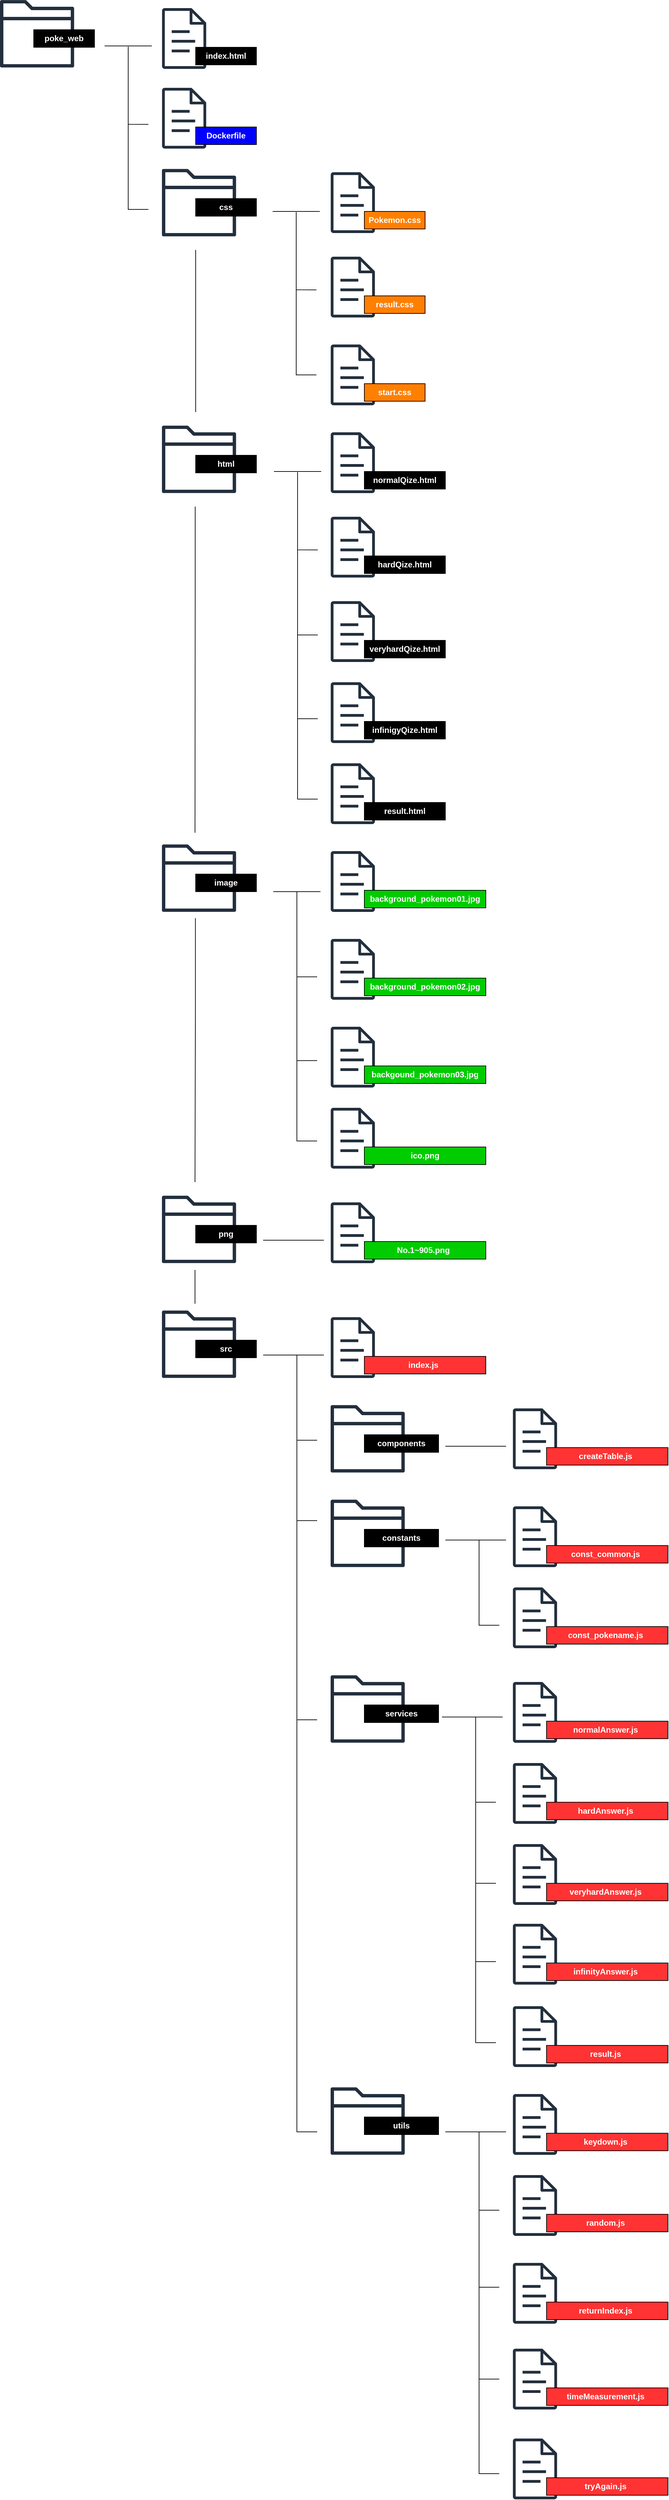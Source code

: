 <mxfile version="28.0.6" pages="2">
  <diagram name="フォルダ構成" id="8_twqhrwyVVaSMVS76D-">
    <mxGraphModel grid="1" page="1" gridSize="10" guides="1" tooltips="1" connect="1" arrows="1" fold="1" pageScale="1" pageWidth="827" pageHeight="1169" math="0" shadow="0">
      <root>
        <mxCell id="0" />
        <mxCell id="1" parent="0" />
        <mxCell id="8DfLm5Y7WcrMNjLt-ZyK-1" value="" style="sketch=0;outlineConnect=0;fontColor=#232F3E;gradientColor=none;fillColor=#232F3D;strokeColor=none;dashed=0;verticalLabelPosition=bottom;verticalAlign=top;align=center;html=1;fontSize=12;fontStyle=0;aspect=fixed;pointerEvents=1;shape=mxgraph.aws4.folder;" vertex="1" parent="1">
          <mxGeometry x="40" y="70" width="109.86" height="100" as="geometry" />
        </mxCell>
        <mxCell id="8DfLm5Y7WcrMNjLt-ZyK-2" value="" style="sketch=0;outlineConnect=0;fontColor=#232F3E;gradientColor=none;fillColor=#232F3D;strokeColor=none;dashed=0;verticalLabelPosition=bottom;verticalAlign=top;align=center;html=1;fontSize=12;fontStyle=0;aspect=fixed;pointerEvents=1;shape=mxgraph.aws4.document;" vertex="1" parent="1">
          <mxGeometry x="280" y="82" width="65.77" height="90" as="geometry" />
        </mxCell>
        <mxCell id="8DfLm5Y7WcrMNjLt-ZyK-4" value="" style="verticalLabelPosition=bottom;verticalAlign=top;html=1;shape=mxgraph.basic.rect;fillColor2=none;strokeWidth=1;size=20;indent=5;fillColor=#000000;" vertex="1" parent="1">
          <mxGeometry x="90" y="114" width="90" height="26" as="geometry" />
        </mxCell>
        <mxCell id="8DfLm5Y7WcrMNjLt-ZyK-5" value="&lt;b&gt;&lt;font style=&quot;color: rgb(255, 255, 255);&quot;&gt;poke_web&lt;/font&gt;&lt;/b&gt;" style="text;strokeColor=none;align=center;fillColor=none;html=1;verticalAlign=middle;whiteSpace=wrap;rounded=0;" vertex="1" parent="1">
          <mxGeometry x="110" y="112" width="50" height="30" as="geometry" />
        </mxCell>
        <mxCell id="8DfLm5Y7WcrMNjLt-ZyK-7" value="" style="verticalLabelPosition=bottom;verticalAlign=top;html=1;shape=mxgraph.basic.rect;fillColor2=none;strokeWidth=1;size=20;indent=5;fillColor=#000000;" vertex="1" parent="1">
          <mxGeometry x="330" y="140" width="90" height="26" as="geometry" />
        </mxCell>
        <mxCell id="8DfLm5Y7WcrMNjLt-ZyK-8" value="&lt;b&gt;&lt;font style=&quot;color: rgb(255, 255, 255);&quot;&gt;index.html&lt;/font&gt;&lt;/b&gt;" style="text;strokeColor=none;align=center;fillColor=none;html=1;verticalAlign=middle;whiteSpace=wrap;rounded=0;" vertex="1" parent="1">
          <mxGeometry x="350" y="138" width="50" height="30" as="geometry" />
        </mxCell>
        <mxCell id="8DfLm5Y7WcrMNjLt-ZyK-10" value="" style="sketch=0;outlineConnect=0;fontColor=#232F3E;gradientColor=none;fillColor=#232F3D;strokeColor=none;dashed=0;verticalLabelPosition=bottom;verticalAlign=top;align=center;html=1;fontSize=12;fontStyle=0;aspect=fixed;pointerEvents=1;shape=mxgraph.aws4.document;" vertex="1" parent="1">
          <mxGeometry x="280" y="200" width="65.77" height="90" as="geometry" />
        </mxCell>
        <mxCell id="8DfLm5Y7WcrMNjLt-ZyK-11" value="" style="verticalLabelPosition=bottom;verticalAlign=top;html=1;shape=mxgraph.basic.rect;fillColor2=none;strokeWidth=1;size=20;indent=5;fillColor=#0000FF;" vertex="1" parent="1">
          <mxGeometry x="330" y="258" width="90" height="26" as="geometry" />
        </mxCell>
        <mxCell id="8DfLm5Y7WcrMNjLt-ZyK-12" value="&lt;b&gt;&lt;font style=&quot;color: rgb(255, 255, 255);&quot;&gt;Dockerfile&lt;/font&gt;&lt;/b&gt;" style="text;strokeColor=none;align=center;fillColor=none;html=1;verticalAlign=middle;whiteSpace=wrap;rounded=0;" vertex="1" parent="1">
          <mxGeometry x="350" y="256" width="50" height="30" as="geometry" />
        </mxCell>
        <mxCell id="8DfLm5Y7WcrMNjLt-ZyK-14" value="" style="sketch=0;outlineConnect=0;fontColor=#232F3E;gradientColor=none;fillColor=#232F3D;strokeColor=none;dashed=0;verticalLabelPosition=bottom;verticalAlign=top;align=center;html=1;fontSize=12;fontStyle=0;aspect=fixed;pointerEvents=1;shape=mxgraph.aws4.folder;" vertex="1" parent="1">
          <mxGeometry x="280" y="320" width="109.86" height="100" as="geometry" />
        </mxCell>
        <mxCell id="8DfLm5Y7WcrMNjLt-ZyK-15" value="" style="verticalLabelPosition=bottom;verticalAlign=top;html=1;shape=mxgraph.basic.rect;fillColor2=none;strokeWidth=1;size=20;indent=5;fillColor=#000000;" vertex="1" parent="1">
          <mxGeometry x="330" y="364" width="90" height="26" as="geometry" />
        </mxCell>
        <mxCell id="8DfLm5Y7WcrMNjLt-ZyK-16" value="&lt;b&gt;&lt;font style=&quot;color: rgb(255, 255, 255);&quot;&gt;css&lt;/font&gt;&lt;/b&gt;" style="text;strokeColor=none;align=center;fillColor=none;html=1;verticalAlign=middle;whiteSpace=wrap;rounded=0;" vertex="1" parent="1">
          <mxGeometry x="350" y="362" width="50" height="30" as="geometry" />
        </mxCell>
        <mxCell id="8DfLm5Y7WcrMNjLt-ZyK-17" value="" style="sketch=0;outlineConnect=0;fontColor=#232F3E;gradientColor=none;fillColor=#232F3D;strokeColor=none;dashed=0;verticalLabelPosition=bottom;verticalAlign=top;align=center;html=1;fontSize=12;fontStyle=0;aspect=fixed;pointerEvents=1;shape=mxgraph.aws4.folder;" vertex="1" parent="1">
          <mxGeometry x="280" y="700" width="109.86" height="100" as="geometry" />
        </mxCell>
        <mxCell id="8DfLm5Y7WcrMNjLt-ZyK-18" value="" style="verticalLabelPosition=bottom;verticalAlign=top;html=1;shape=mxgraph.basic.rect;fillColor2=none;strokeWidth=1;size=20;indent=5;fillColor=#000000;" vertex="1" parent="1">
          <mxGeometry x="330" y="744" width="90" height="26" as="geometry" />
        </mxCell>
        <mxCell id="8DfLm5Y7WcrMNjLt-ZyK-19" value="&lt;b&gt;&lt;font style=&quot;color: rgb(255, 255, 255);&quot;&gt;html&lt;/font&gt;&lt;/b&gt;" style="text;strokeColor=none;align=center;fillColor=none;html=1;verticalAlign=middle;whiteSpace=wrap;rounded=0;" vertex="1" parent="1">
          <mxGeometry x="350" y="742" width="50" height="30" as="geometry" />
        </mxCell>
        <mxCell id="8DfLm5Y7WcrMNjLt-ZyK-20" value="" style="sketch=0;outlineConnect=0;fontColor=#232F3E;gradientColor=none;fillColor=#232F3D;strokeColor=none;dashed=0;verticalLabelPosition=bottom;verticalAlign=top;align=center;html=1;fontSize=12;fontStyle=0;aspect=fixed;pointerEvents=1;shape=mxgraph.aws4.folder;" vertex="1" parent="1">
          <mxGeometry x="280" y="1320" width="109.86" height="100" as="geometry" />
        </mxCell>
        <mxCell id="8DfLm5Y7WcrMNjLt-ZyK-21" value="" style="verticalLabelPosition=bottom;verticalAlign=top;html=1;shape=mxgraph.basic.rect;fillColor2=none;strokeWidth=1;size=20;indent=5;fillColor=#000000;" vertex="1" parent="1">
          <mxGeometry x="330" y="1364" width="90" height="26" as="geometry" />
        </mxCell>
        <mxCell id="8DfLm5Y7WcrMNjLt-ZyK-22" value="&lt;b&gt;&lt;font style=&quot;color: rgb(255, 255, 255);&quot;&gt;image&lt;/font&gt;&lt;/b&gt;" style="text;strokeColor=none;align=center;fillColor=none;html=1;verticalAlign=middle;whiteSpace=wrap;rounded=0;" vertex="1" parent="1">
          <mxGeometry x="350" y="1362" width="50" height="30" as="geometry" />
        </mxCell>
        <mxCell id="8DfLm5Y7WcrMNjLt-ZyK-25" value="" style="sketch=0;outlineConnect=0;fontColor=#232F3E;gradientColor=none;fillColor=#232F3D;strokeColor=none;dashed=0;verticalLabelPosition=bottom;verticalAlign=top;align=center;html=1;fontSize=12;fontStyle=0;aspect=fixed;pointerEvents=1;shape=mxgraph.aws4.folder;" vertex="1" parent="1">
          <mxGeometry x="280" y="1840" width="109.86" height="100" as="geometry" />
        </mxCell>
        <mxCell id="8DfLm5Y7WcrMNjLt-ZyK-26" value="" style="verticalLabelPosition=bottom;verticalAlign=top;html=1;shape=mxgraph.basic.rect;fillColor2=none;strokeWidth=1;size=20;indent=5;fillColor=#000000;" vertex="1" parent="1">
          <mxGeometry x="330" y="1884" width="90" height="26" as="geometry" />
        </mxCell>
        <mxCell id="8DfLm5Y7WcrMNjLt-ZyK-27" value="&lt;b&gt;&lt;font style=&quot;color: rgb(255, 255, 255);&quot;&gt;png&lt;/font&gt;&lt;/b&gt;" style="text;strokeColor=none;align=center;fillColor=none;html=1;verticalAlign=middle;whiteSpace=wrap;rounded=0;" vertex="1" parent="1">
          <mxGeometry x="350" y="1882" width="50" height="30" as="geometry" />
        </mxCell>
        <mxCell id="8DfLm5Y7WcrMNjLt-ZyK-28" value="" style="sketch=0;outlineConnect=0;fontColor=#232F3E;gradientColor=none;fillColor=#232F3D;strokeColor=none;dashed=0;verticalLabelPosition=bottom;verticalAlign=top;align=center;html=1;fontSize=12;fontStyle=0;aspect=fixed;pointerEvents=1;shape=mxgraph.aws4.folder;" vertex="1" parent="1">
          <mxGeometry x="280" y="2010" width="109.86" height="100" as="geometry" />
        </mxCell>
        <mxCell id="8DfLm5Y7WcrMNjLt-ZyK-29" value="" style="verticalLabelPosition=bottom;verticalAlign=top;html=1;shape=mxgraph.basic.rect;fillColor2=none;strokeWidth=1;size=20;indent=5;fillColor=#000000;" vertex="1" parent="1">
          <mxGeometry x="330" y="2054" width="90" height="26" as="geometry" />
        </mxCell>
        <mxCell id="8DfLm5Y7WcrMNjLt-ZyK-30" value="&lt;b&gt;&lt;font style=&quot;color: rgb(255, 255, 255);&quot;&gt;src&lt;/font&gt;&lt;/b&gt;" style="text;strokeColor=none;align=center;fillColor=none;html=1;verticalAlign=middle;whiteSpace=wrap;rounded=0;" vertex="1" parent="1">
          <mxGeometry x="350" y="2052" width="50" height="30" as="geometry" />
        </mxCell>
        <mxCell id="8DfLm5Y7WcrMNjLt-ZyK-31" value="" style="sketch=0;outlineConnect=0;fontColor=#232F3E;gradientColor=none;fillColor=#232F3D;strokeColor=none;dashed=0;verticalLabelPosition=bottom;verticalAlign=top;align=center;html=1;fontSize=12;fontStyle=0;aspect=fixed;pointerEvents=1;shape=mxgraph.aws4.document;" vertex="1" parent="1">
          <mxGeometry x="530" y="325" width="65.77" height="90" as="geometry" />
        </mxCell>
        <mxCell id="8DfLm5Y7WcrMNjLt-ZyK-32" value="" style="verticalLabelPosition=bottom;verticalAlign=top;html=1;shape=mxgraph.basic.rect;fillColor2=none;strokeWidth=1;size=20;indent=5;fillColor=#FF8000;" vertex="1" parent="1">
          <mxGeometry x="580" y="383" width="90" height="26" as="geometry" />
        </mxCell>
        <mxCell id="8DfLm5Y7WcrMNjLt-ZyK-33" value="&lt;b&gt;&lt;font style=&quot;color: rgb(255, 255, 255);&quot;&gt;Pokemon.css&lt;/font&gt;&lt;/b&gt;" style="text;strokeColor=none;align=center;fillColor=none;html=1;verticalAlign=middle;whiteSpace=wrap;rounded=0;" vertex="1" parent="1">
          <mxGeometry x="600" y="381" width="50" height="30" as="geometry" />
        </mxCell>
        <mxCell id="8DfLm5Y7WcrMNjLt-ZyK-34" value="" style="sketch=0;outlineConnect=0;fontColor=#232F3E;gradientColor=none;fillColor=#232F3D;strokeColor=none;dashed=0;verticalLabelPosition=bottom;verticalAlign=top;align=center;html=1;fontSize=12;fontStyle=0;aspect=fixed;pointerEvents=1;shape=mxgraph.aws4.document;" vertex="1" parent="1">
          <mxGeometry x="530" y="450" width="65.77" height="90" as="geometry" />
        </mxCell>
        <mxCell id="8DfLm5Y7WcrMNjLt-ZyK-35" value="" style="verticalLabelPosition=bottom;verticalAlign=top;html=1;shape=mxgraph.basic.rect;fillColor2=none;strokeWidth=1;size=20;indent=5;fillColor=#FF8000;" vertex="1" parent="1">
          <mxGeometry x="580" y="508" width="90" height="26" as="geometry" />
        </mxCell>
        <mxCell id="8DfLm5Y7WcrMNjLt-ZyK-36" value="&lt;b&gt;&lt;font style=&quot;color: rgb(255, 255, 255);&quot;&gt;result&lt;/font&gt;&lt;/b&gt;&lt;b style=&quot;background-color: transparent; color: light-dark(rgb(0, 0, 0), rgb(255, 255, 255));&quot;&gt;&lt;font style=&quot;color: rgb(255, 255, 255);&quot;&gt;.css&lt;/font&gt;&lt;/b&gt;" style="text;strokeColor=none;align=center;fillColor=none;html=1;verticalAlign=middle;whiteSpace=wrap;rounded=0;" vertex="1" parent="1">
          <mxGeometry x="600" y="506" width="50" height="30" as="geometry" />
        </mxCell>
        <mxCell id="8DfLm5Y7WcrMNjLt-ZyK-37" value="" style="sketch=0;outlineConnect=0;fontColor=#232F3E;gradientColor=none;fillColor=#232F3D;strokeColor=none;dashed=0;verticalLabelPosition=bottom;verticalAlign=top;align=center;html=1;fontSize=12;fontStyle=0;aspect=fixed;pointerEvents=1;shape=mxgraph.aws4.document;" vertex="1" parent="1">
          <mxGeometry x="530" y="580" width="65.77" height="90" as="geometry" />
        </mxCell>
        <mxCell id="8DfLm5Y7WcrMNjLt-ZyK-38" value="" style="verticalLabelPosition=bottom;verticalAlign=top;html=1;shape=mxgraph.basic.rect;fillColor2=none;strokeWidth=1;size=20;indent=5;fillColor=#FF8000;" vertex="1" parent="1">
          <mxGeometry x="580" y="638" width="90" height="26" as="geometry" />
        </mxCell>
        <mxCell id="8DfLm5Y7WcrMNjLt-ZyK-39" value="&lt;b&gt;&lt;font style=&quot;color: rgb(255, 255, 255);&quot;&gt;start&lt;/font&gt;&lt;/b&gt;&lt;b style=&quot;background-color: transparent; color: light-dark(rgb(0, 0, 0), rgb(255, 255, 255));&quot;&gt;&lt;font style=&quot;color: rgb(255, 255, 255);&quot;&gt;.css&lt;/font&gt;&lt;/b&gt;" style="text;strokeColor=none;align=center;fillColor=none;html=1;verticalAlign=middle;whiteSpace=wrap;rounded=0;" vertex="1" parent="1">
          <mxGeometry x="600" y="636" width="50" height="30" as="geometry" />
        </mxCell>
        <mxCell id="8DfLm5Y7WcrMNjLt-ZyK-40" value="" style="sketch=0;outlineConnect=0;fontColor=#232F3E;gradientColor=none;fillColor=#232F3D;strokeColor=none;dashed=0;verticalLabelPosition=bottom;verticalAlign=top;align=center;html=1;fontSize=12;fontStyle=0;aspect=fixed;pointerEvents=1;shape=mxgraph.aws4.document;" vertex="1" parent="1">
          <mxGeometry x="530" y="710" width="65.77" height="90" as="geometry" />
        </mxCell>
        <mxCell id="8DfLm5Y7WcrMNjLt-ZyK-41" value="" style="verticalLabelPosition=bottom;verticalAlign=top;html=1;shape=mxgraph.basic.rect;fillColor2=none;strokeWidth=1;size=20;indent=5;fillColor=#000000;" vertex="1" parent="1">
          <mxGeometry x="580" y="768" width="120" height="26" as="geometry" />
        </mxCell>
        <mxCell id="8DfLm5Y7WcrMNjLt-ZyK-42" value="&lt;font color=&quot;#ffffff&quot;&gt;&lt;b&gt;normal&lt;/b&gt;&lt;/font&gt;&lt;b style=&quot;color: light-dark(rgb(255, 255, 255), rgb(18, 18, 18)); background-color: transparent;&quot;&gt;Qize.html&lt;/b&gt;" style="text;strokeColor=none;align=center;fillColor=none;html=1;verticalAlign=middle;whiteSpace=wrap;rounded=0;" vertex="1" parent="1">
          <mxGeometry x="600" y="766" width="80" height="30" as="geometry" />
        </mxCell>
        <mxCell id="8DfLm5Y7WcrMNjLt-ZyK-43" value="" style="sketch=0;outlineConnect=0;fontColor=#232F3E;gradientColor=none;fillColor=#232F3D;strokeColor=none;dashed=0;verticalLabelPosition=bottom;verticalAlign=top;align=center;html=1;fontSize=12;fontStyle=0;aspect=fixed;pointerEvents=1;shape=mxgraph.aws4.document;" vertex="1" parent="1">
          <mxGeometry x="530" y="835" width="65.77" height="90" as="geometry" />
        </mxCell>
        <mxCell id="8DfLm5Y7WcrMNjLt-ZyK-44" value="" style="verticalLabelPosition=bottom;verticalAlign=top;html=1;shape=mxgraph.basic.rect;fillColor2=none;strokeWidth=1;size=20;indent=5;fillColor=#000000;" vertex="1" parent="1">
          <mxGeometry x="580" y="893" width="120" height="26" as="geometry" />
        </mxCell>
        <mxCell id="8DfLm5Y7WcrMNjLt-ZyK-45" value="&lt;font color=&quot;#ffffff&quot;&gt;&lt;b&gt;hardQize.html&lt;/b&gt;&lt;/font&gt;" style="text;strokeColor=none;align=center;fillColor=none;html=1;verticalAlign=middle;whiteSpace=wrap;rounded=0;" vertex="1" parent="1">
          <mxGeometry x="615" y="891" width="50" height="30" as="geometry" />
        </mxCell>
        <mxCell id="8DfLm5Y7WcrMNjLt-ZyK-46" value="" style="sketch=0;outlineConnect=0;fontColor=#232F3E;gradientColor=none;fillColor=#232F3D;strokeColor=none;dashed=0;verticalLabelPosition=bottom;verticalAlign=top;align=center;html=1;fontSize=12;fontStyle=0;aspect=fixed;pointerEvents=1;shape=mxgraph.aws4.document;" vertex="1" parent="1">
          <mxGeometry x="530" y="960" width="65.77" height="90" as="geometry" />
        </mxCell>
        <mxCell id="8DfLm5Y7WcrMNjLt-ZyK-47" value="" style="verticalLabelPosition=bottom;verticalAlign=top;html=1;shape=mxgraph.basic.rect;fillColor2=none;strokeWidth=1;size=20;indent=5;fillColor=#000000;" vertex="1" parent="1">
          <mxGeometry x="580" y="1018" width="120" height="26" as="geometry" />
        </mxCell>
        <mxCell id="8DfLm5Y7WcrMNjLt-ZyK-48" value="&lt;font color=&quot;#ffffff&quot;&gt;&lt;b&gt;veryhardQize.html&lt;/b&gt;&lt;/font&gt;" style="text;strokeColor=none;align=center;fillColor=none;html=1;verticalAlign=middle;whiteSpace=wrap;rounded=0;" vertex="1" parent="1">
          <mxGeometry x="615" y="1016" width="50" height="30" as="geometry" />
        </mxCell>
        <mxCell id="8DfLm5Y7WcrMNjLt-ZyK-49" value="" style="sketch=0;outlineConnect=0;fontColor=#232F3E;gradientColor=none;fillColor=#232F3D;strokeColor=none;dashed=0;verticalLabelPosition=bottom;verticalAlign=top;align=center;html=1;fontSize=12;fontStyle=0;aspect=fixed;pointerEvents=1;shape=mxgraph.aws4.document;" vertex="1" parent="1">
          <mxGeometry x="530" y="1080" width="65.77" height="90" as="geometry" />
        </mxCell>
        <mxCell id="8DfLm5Y7WcrMNjLt-ZyK-50" value="" style="verticalLabelPosition=bottom;verticalAlign=top;html=1;shape=mxgraph.basic.rect;fillColor2=none;strokeWidth=1;size=20;indent=5;fillColor=#000000;" vertex="1" parent="1">
          <mxGeometry x="580" y="1138" width="120" height="26" as="geometry" />
        </mxCell>
        <mxCell id="8DfLm5Y7WcrMNjLt-ZyK-51" value="&lt;font color=&quot;#ffffff&quot;&gt;&lt;b&gt;infinigyQize.html&lt;/b&gt;&lt;/font&gt;" style="text;strokeColor=none;align=center;fillColor=none;html=1;verticalAlign=middle;whiteSpace=wrap;rounded=0;" vertex="1" parent="1">
          <mxGeometry x="615" y="1136" width="50" height="30" as="geometry" />
        </mxCell>
        <mxCell id="8DfLm5Y7WcrMNjLt-ZyK-52" value="" style="sketch=0;outlineConnect=0;fontColor=#232F3E;gradientColor=none;fillColor=#232F3D;strokeColor=none;dashed=0;verticalLabelPosition=bottom;verticalAlign=top;align=center;html=1;fontSize=12;fontStyle=0;aspect=fixed;pointerEvents=1;shape=mxgraph.aws4.document;" vertex="1" parent="1">
          <mxGeometry x="530" y="1200" width="65.77" height="90" as="geometry" />
        </mxCell>
        <mxCell id="8DfLm5Y7WcrMNjLt-ZyK-53" value="" style="verticalLabelPosition=bottom;verticalAlign=top;html=1;shape=mxgraph.basic.rect;fillColor2=none;strokeWidth=1;size=20;indent=5;fillColor=#000000;" vertex="1" parent="1">
          <mxGeometry x="580" y="1258" width="120" height="26" as="geometry" />
        </mxCell>
        <mxCell id="8DfLm5Y7WcrMNjLt-ZyK-54" value="&lt;font color=&quot;#ffffff&quot;&gt;&lt;b&gt;result.html&lt;/b&gt;&lt;/font&gt;" style="text;strokeColor=none;align=center;fillColor=none;html=1;verticalAlign=middle;whiteSpace=wrap;rounded=0;" vertex="1" parent="1">
          <mxGeometry x="615" y="1256" width="50" height="30" as="geometry" />
        </mxCell>
        <mxCell id="8DfLm5Y7WcrMNjLt-ZyK-55" value="" style="sketch=0;outlineConnect=0;fontColor=#232F3E;gradientColor=none;fillColor=#232F3D;strokeColor=none;dashed=0;verticalLabelPosition=bottom;verticalAlign=top;align=center;html=1;fontSize=12;fontStyle=0;aspect=fixed;pointerEvents=1;shape=mxgraph.aws4.document;" vertex="1" parent="1">
          <mxGeometry x="530" y="1330" width="65.77" height="90" as="geometry" />
        </mxCell>
        <mxCell id="8DfLm5Y7WcrMNjLt-ZyK-56" value="" style="verticalLabelPosition=bottom;verticalAlign=top;html=1;shape=mxgraph.basic.rect;fillColor2=none;strokeWidth=1;size=20;indent=5;fillColor=#00CC00;" vertex="1" parent="1">
          <mxGeometry x="580" y="1388" width="180" height="26" as="geometry" />
        </mxCell>
        <mxCell id="8DfLm5Y7WcrMNjLt-ZyK-57" value="&lt;font color=&quot;#ffffff&quot;&gt;&lt;b&gt;background_pokemon01.jpg&lt;/b&gt;&lt;/font&gt;" style="text;strokeColor=none;align=center;fillColor=none;html=1;verticalAlign=middle;whiteSpace=wrap;rounded=0;" vertex="1" parent="1">
          <mxGeometry x="645" y="1386" width="50" height="30" as="geometry" />
        </mxCell>
        <mxCell id="8DfLm5Y7WcrMNjLt-ZyK-58" value="" style="sketch=0;outlineConnect=0;fontColor=#232F3E;gradientColor=none;fillColor=#232F3D;strokeColor=none;dashed=0;verticalLabelPosition=bottom;verticalAlign=top;align=center;html=1;fontSize=12;fontStyle=0;aspect=fixed;pointerEvents=1;shape=mxgraph.aws4.document;" vertex="1" parent="1">
          <mxGeometry x="530" y="1460" width="65.77" height="90" as="geometry" />
        </mxCell>
        <mxCell id="8DfLm5Y7WcrMNjLt-ZyK-59" value="" style="verticalLabelPosition=bottom;verticalAlign=top;html=1;shape=mxgraph.basic.rect;fillColor2=none;strokeWidth=1;size=20;indent=5;fillColor=#00CC00;" vertex="1" parent="1">
          <mxGeometry x="580" y="1518" width="180" height="26" as="geometry" />
        </mxCell>
        <mxCell id="8DfLm5Y7WcrMNjLt-ZyK-60" value="&lt;font color=&quot;#ffffff&quot;&gt;&lt;b&gt;background_pokemon02.jpg&lt;/b&gt;&lt;/font&gt;" style="text;strokeColor=none;align=center;fillColor=none;html=1;verticalAlign=middle;whiteSpace=wrap;rounded=0;" vertex="1" parent="1">
          <mxGeometry x="645" y="1516" width="50" height="30" as="geometry" />
        </mxCell>
        <mxCell id="8DfLm5Y7WcrMNjLt-ZyK-61" value="" style="sketch=0;outlineConnect=0;fontColor=#232F3E;gradientColor=none;fillColor=#232F3D;strokeColor=none;dashed=0;verticalLabelPosition=bottom;verticalAlign=top;align=center;html=1;fontSize=12;fontStyle=0;aspect=fixed;pointerEvents=1;shape=mxgraph.aws4.document;" vertex="1" parent="1">
          <mxGeometry x="530" y="1590" width="65.77" height="90" as="geometry" />
        </mxCell>
        <mxCell id="8DfLm5Y7WcrMNjLt-ZyK-62" value="" style="verticalLabelPosition=bottom;verticalAlign=top;html=1;shape=mxgraph.basic.rect;fillColor2=none;strokeWidth=1;size=20;indent=5;fillColor=#00CC00;" vertex="1" parent="1">
          <mxGeometry x="580" y="1648" width="180" height="26" as="geometry" />
        </mxCell>
        <mxCell id="8DfLm5Y7WcrMNjLt-ZyK-63" value="&lt;font color=&quot;#ffffff&quot;&gt;&lt;b&gt;backgound_pokemon03.jpg&lt;/b&gt;&lt;/font&gt;" style="text;strokeColor=none;align=center;fillColor=none;html=1;verticalAlign=middle;whiteSpace=wrap;rounded=0;" vertex="1" parent="1">
          <mxGeometry x="645" y="1646" width="50" height="30" as="geometry" />
        </mxCell>
        <mxCell id="8DfLm5Y7WcrMNjLt-ZyK-64" value="" style="sketch=0;outlineConnect=0;fontColor=#232F3E;gradientColor=none;fillColor=#232F3D;strokeColor=none;dashed=0;verticalLabelPosition=bottom;verticalAlign=top;align=center;html=1;fontSize=12;fontStyle=0;aspect=fixed;pointerEvents=1;shape=mxgraph.aws4.document;" vertex="1" parent="1">
          <mxGeometry x="530" y="1710" width="65.77" height="90" as="geometry" />
        </mxCell>
        <mxCell id="8DfLm5Y7WcrMNjLt-ZyK-65" value="" style="verticalLabelPosition=bottom;verticalAlign=top;html=1;shape=mxgraph.basic.rect;fillColor2=none;strokeWidth=1;size=20;indent=5;fillColor=#00CC00;" vertex="1" parent="1">
          <mxGeometry x="580" y="1768" width="180" height="26" as="geometry" />
        </mxCell>
        <mxCell id="8DfLm5Y7WcrMNjLt-ZyK-66" value="&lt;font color=&quot;#ffffff&quot;&gt;&lt;b&gt;ico.png&lt;/b&gt;&lt;/font&gt;" style="text;strokeColor=none;align=center;fillColor=none;html=1;verticalAlign=middle;whiteSpace=wrap;rounded=0;" vertex="1" parent="1">
          <mxGeometry x="645" y="1766" width="50" height="30" as="geometry" />
        </mxCell>
        <mxCell id="8DfLm5Y7WcrMNjLt-ZyK-67" value="" style="sketch=0;outlineConnect=0;fontColor=#232F3E;gradientColor=none;fillColor=#232F3D;strokeColor=none;dashed=0;verticalLabelPosition=bottom;verticalAlign=top;align=center;html=1;fontSize=12;fontStyle=0;aspect=fixed;pointerEvents=1;shape=mxgraph.aws4.document;" vertex="1" parent="1">
          <mxGeometry x="530" y="1850" width="65.77" height="90" as="geometry" />
        </mxCell>
        <mxCell id="8DfLm5Y7WcrMNjLt-ZyK-68" value="" style="verticalLabelPosition=bottom;verticalAlign=top;html=1;shape=mxgraph.basic.rect;fillColor2=none;strokeWidth=1;size=20;indent=5;fillColor=#00CC00;" vertex="1" parent="1">
          <mxGeometry x="580" y="1908" width="180" height="26" as="geometry" />
        </mxCell>
        <mxCell id="8DfLm5Y7WcrMNjLt-ZyK-69" value="&lt;font color=&quot;#ffffff&quot;&gt;&lt;b&gt;No.1~905.png&lt;/b&gt;&lt;/font&gt;" style="text;strokeColor=none;align=center;fillColor=none;html=1;verticalAlign=middle;whiteSpace=wrap;rounded=0;" vertex="1" parent="1">
          <mxGeometry x="645" y="1906" width="45" height="30" as="geometry" />
        </mxCell>
        <mxCell id="8DfLm5Y7WcrMNjLt-ZyK-70" value="" style="sketch=0;outlineConnect=0;fontColor=#232F3E;gradientColor=none;fillColor=#232F3D;strokeColor=none;dashed=0;verticalLabelPosition=bottom;verticalAlign=top;align=center;html=1;fontSize=12;fontStyle=0;aspect=fixed;pointerEvents=1;shape=mxgraph.aws4.document;" vertex="1" parent="1">
          <mxGeometry x="530" y="2020" width="65.77" height="90" as="geometry" />
        </mxCell>
        <mxCell id="8DfLm5Y7WcrMNjLt-ZyK-71" value="" style="verticalLabelPosition=bottom;verticalAlign=top;html=1;shape=mxgraph.basic.rect;fillColor2=none;strokeWidth=1;size=20;indent=5;fillColor=#FF3333;" vertex="1" parent="1">
          <mxGeometry x="580" y="2078" width="180" height="26" as="geometry" />
        </mxCell>
        <mxCell id="8DfLm5Y7WcrMNjLt-ZyK-72" value="&lt;font color=&quot;#ffffff&quot;&gt;&lt;b&gt;index.js&lt;/b&gt;&lt;/font&gt;" style="text;strokeColor=none;align=center;fillColor=none;html=1;verticalAlign=middle;whiteSpace=wrap;rounded=0;" vertex="1" parent="1">
          <mxGeometry x="645" y="2076" width="45" height="30" as="geometry" />
        </mxCell>
        <mxCell id="8DfLm5Y7WcrMNjLt-ZyK-73" value="" style="sketch=0;outlineConnect=0;fontColor=#232F3E;gradientColor=none;fillColor=#232F3D;strokeColor=none;dashed=0;verticalLabelPosition=bottom;verticalAlign=top;align=center;html=1;fontSize=12;fontStyle=0;aspect=fixed;pointerEvents=1;shape=mxgraph.aws4.folder;" vertex="1" parent="1">
          <mxGeometry x="530" y="2150" width="109.86" height="100" as="geometry" />
        </mxCell>
        <mxCell id="8DfLm5Y7WcrMNjLt-ZyK-74" value="" style="verticalLabelPosition=bottom;verticalAlign=top;html=1;shape=mxgraph.basic.rect;fillColor2=none;strokeWidth=1;size=20;indent=5;fillColor=#000000;" vertex="1" parent="1">
          <mxGeometry x="580" y="2194" width="110" height="26" as="geometry" />
        </mxCell>
        <mxCell id="8DfLm5Y7WcrMNjLt-ZyK-75" value="&lt;font color=&quot;#ffffff&quot;&gt;&lt;b&gt;components&lt;/b&gt;&lt;/font&gt;" style="text;strokeColor=none;align=center;fillColor=none;html=1;verticalAlign=middle;whiteSpace=wrap;rounded=0;" vertex="1" parent="1">
          <mxGeometry x="610" y="2192" width="50" height="30" as="geometry" />
        </mxCell>
        <mxCell id="8DfLm5Y7WcrMNjLt-ZyK-76" value="" style="sketch=0;outlineConnect=0;fontColor=#232F3E;gradientColor=none;fillColor=#232F3D;strokeColor=none;dashed=0;verticalLabelPosition=bottom;verticalAlign=top;align=center;html=1;fontSize=12;fontStyle=0;aspect=fixed;pointerEvents=1;shape=mxgraph.aws4.folder;" vertex="1" parent="1">
          <mxGeometry x="530" y="2290" width="109.86" height="100" as="geometry" />
        </mxCell>
        <mxCell id="8DfLm5Y7WcrMNjLt-ZyK-77" value="" style="verticalLabelPosition=bottom;verticalAlign=top;html=1;shape=mxgraph.basic.rect;fillColor2=none;strokeWidth=1;size=20;indent=5;fillColor=#000000;" vertex="1" parent="1">
          <mxGeometry x="580" y="2334" width="110" height="26" as="geometry" />
        </mxCell>
        <mxCell id="8DfLm5Y7WcrMNjLt-ZyK-78" value="&lt;font color=&quot;#ffffff&quot;&gt;&lt;b&gt;constants&lt;/b&gt;&lt;/font&gt;" style="text;strokeColor=none;align=center;fillColor=none;html=1;verticalAlign=middle;whiteSpace=wrap;rounded=0;" vertex="1" parent="1">
          <mxGeometry x="610" y="2332" width="50" height="30" as="geometry" />
        </mxCell>
        <mxCell id="8DfLm5Y7WcrMNjLt-ZyK-79" value="" style="sketch=0;outlineConnect=0;fontColor=#232F3E;gradientColor=none;fillColor=#232F3D;strokeColor=none;dashed=0;verticalLabelPosition=bottom;verticalAlign=top;align=center;html=1;fontSize=12;fontStyle=0;aspect=fixed;pointerEvents=1;shape=mxgraph.aws4.folder;" vertex="1" parent="1">
          <mxGeometry x="530" y="2550" width="109.86" height="100" as="geometry" />
        </mxCell>
        <mxCell id="8DfLm5Y7WcrMNjLt-ZyK-80" value="" style="verticalLabelPosition=bottom;verticalAlign=top;html=1;shape=mxgraph.basic.rect;fillColor2=none;strokeWidth=1;size=20;indent=5;fillColor=#000000;" vertex="1" parent="1">
          <mxGeometry x="580" y="2594" width="110" height="26" as="geometry" />
        </mxCell>
        <mxCell id="8DfLm5Y7WcrMNjLt-ZyK-81" value="&lt;font color=&quot;#ffffff&quot;&gt;&lt;b&gt;services&lt;/b&gt;&lt;/font&gt;" style="text;strokeColor=none;align=center;fillColor=none;html=1;verticalAlign=middle;whiteSpace=wrap;rounded=0;" vertex="1" parent="1">
          <mxGeometry x="610" y="2592" width="50" height="30" as="geometry" />
        </mxCell>
        <mxCell id="8DfLm5Y7WcrMNjLt-ZyK-82" value="" style="sketch=0;outlineConnect=0;fontColor=#232F3E;gradientColor=none;fillColor=#232F3D;strokeColor=none;dashed=0;verticalLabelPosition=bottom;verticalAlign=top;align=center;html=1;fontSize=12;fontStyle=0;aspect=fixed;pointerEvents=1;shape=mxgraph.aws4.folder;" vertex="1" parent="1">
          <mxGeometry x="530" y="3160" width="109.86" height="100" as="geometry" />
        </mxCell>
        <mxCell id="8DfLm5Y7WcrMNjLt-ZyK-83" value="" style="verticalLabelPosition=bottom;verticalAlign=top;html=1;shape=mxgraph.basic.rect;fillColor2=none;strokeWidth=1;size=20;indent=5;fillColor=#000000;" vertex="1" parent="1">
          <mxGeometry x="580" y="3204" width="110" height="26" as="geometry" />
        </mxCell>
        <mxCell id="8DfLm5Y7WcrMNjLt-ZyK-84" value="&lt;font color=&quot;#ffffff&quot;&gt;&lt;b&gt;utils&lt;/b&gt;&lt;/font&gt;" style="text;strokeColor=none;align=center;fillColor=none;html=1;verticalAlign=middle;whiteSpace=wrap;rounded=0;" vertex="1" parent="1">
          <mxGeometry x="610" y="3202" width="50" height="30" as="geometry" />
        </mxCell>
        <mxCell id="8DfLm5Y7WcrMNjLt-ZyK-85" value="" style="sketch=0;outlineConnect=0;fontColor=#232F3E;gradientColor=none;fillColor=#232F3D;strokeColor=none;dashed=0;verticalLabelPosition=bottom;verticalAlign=top;align=center;html=1;fontSize=12;fontStyle=0;aspect=fixed;pointerEvents=1;shape=mxgraph.aws4.document;" vertex="1" parent="1">
          <mxGeometry x="800" y="2155" width="65.77" height="90" as="geometry" />
        </mxCell>
        <mxCell id="8DfLm5Y7WcrMNjLt-ZyK-86" value="" style="verticalLabelPosition=bottom;verticalAlign=top;html=1;shape=mxgraph.basic.rect;fillColor2=none;strokeWidth=1;size=20;indent=5;fillColor=#FF3333;" vertex="1" parent="1">
          <mxGeometry x="850" y="2213" width="180" height="26" as="geometry" />
        </mxCell>
        <mxCell id="8DfLm5Y7WcrMNjLt-ZyK-87" value="&lt;font color=&quot;#ffffff&quot;&gt;&lt;b&gt;createTable.js&lt;/b&gt;&lt;/font&gt;" style="text;strokeColor=none;align=center;fillColor=none;html=1;verticalAlign=middle;whiteSpace=wrap;rounded=0;" vertex="1" parent="1">
          <mxGeometry x="915" y="2211" width="45" height="30" as="geometry" />
        </mxCell>
        <mxCell id="8DfLm5Y7WcrMNjLt-ZyK-88" value="" style="sketch=0;outlineConnect=0;fontColor=#232F3E;gradientColor=none;fillColor=#232F3D;strokeColor=none;dashed=0;verticalLabelPosition=bottom;verticalAlign=top;align=center;html=1;fontSize=12;fontStyle=0;aspect=fixed;pointerEvents=1;shape=mxgraph.aws4.document;" vertex="1" parent="1">
          <mxGeometry x="800" y="2300" width="65.77" height="90" as="geometry" />
        </mxCell>
        <mxCell id="8DfLm5Y7WcrMNjLt-ZyK-89" value="" style="verticalLabelPosition=bottom;verticalAlign=top;html=1;shape=mxgraph.basic.rect;fillColor2=none;strokeWidth=1;size=20;indent=5;fillColor=#FF3333;" vertex="1" parent="1">
          <mxGeometry x="850" y="2358" width="180" height="26" as="geometry" />
        </mxCell>
        <mxCell id="8DfLm5Y7WcrMNjLt-ZyK-90" value="&lt;font color=&quot;#ffffff&quot;&gt;&lt;b&gt;const_common.js&lt;/b&gt;&lt;/font&gt;" style="text;strokeColor=none;align=center;fillColor=none;html=1;verticalAlign=middle;whiteSpace=wrap;rounded=0;" vertex="1" parent="1">
          <mxGeometry x="915" y="2356" width="45" height="30" as="geometry" />
        </mxCell>
        <mxCell id="8DfLm5Y7WcrMNjLt-ZyK-91" value="" style="sketch=0;outlineConnect=0;fontColor=#232F3E;gradientColor=none;fillColor=#232F3D;strokeColor=none;dashed=0;verticalLabelPosition=bottom;verticalAlign=top;align=center;html=1;fontSize=12;fontStyle=0;aspect=fixed;pointerEvents=1;shape=mxgraph.aws4.document;" vertex="1" parent="1">
          <mxGeometry x="800" y="2420" width="65.77" height="90" as="geometry" />
        </mxCell>
        <mxCell id="8DfLm5Y7WcrMNjLt-ZyK-92" value="" style="verticalLabelPosition=bottom;verticalAlign=top;html=1;shape=mxgraph.basic.rect;fillColor2=none;strokeWidth=1;size=20;indent=5;fillColor=#FF3333;" vertex="1" parent="1">
          <mxGeometry x="850" y="2478" width="180" height="26" as="geometry" />
        </mxCell>
        <mxCell id="8DfLm5Y7WcrMNjLt-ZyK-93" value="&lt;font color=&quot;#ffffff&quot;&gt;&lt;b&gt;const_pokename.js&lt;/b&gt;&lt;/font&gt;" style="text;strokeColor=none;align=center;fillColor=none;html=1;verticalAlign=middle;whiteSpace=wrap;rounded=0;" vertex="1" parent="1">
          <mxGeometry x="915" y="2476" width="45" height="30" as="geometry" />
        </mxCell>
        <mxCell id="8DfLm5Y7WcrMNjLt-ZyK-94" value="" style="sketch=0;outlineConnect=0;fontColor=#232F3E;gradientColor=none;fillColor=#232F3D;strokeColor=none;dashed=0;verticalLabelPosition=bottom;verticalAlign=top;align=center;html=1;fontSize=12;fontStyle=0;aspect=fixed;pointerEvents=1;shape=mxgraph.aws4.document;" vertex="1" parent="1">
          <mxGeometry x="800" y="2560" width="65.77" height="90" as="geometry" />
        </mxCell>
        <mxCell id="8DfLm5Y7WcrMNjLt-ZyK-95" value="" style="verticalLabelPosition=bottom;verticalAlign=top;html=1;shape=mxgraph.basic.rect;fillColor2=none;strokeWidth=1;size=20;indent=5;fillColor=#FF3333;" vertex="1" parent="1">
          <mxGeometry x="850" y="2618" width="180" height="26" as="geometry" />
        </mxCell>
        <mxCell id="8DfLm5Y7WcrMNjLt-ZyK-96" value="&lt;font color=&quot;#ffffff&quot;&gt;&lt;b&gt;normalAnswer.js&lt;/b&gt;&lt;/font&gt;" style="text;strokeColor=none;align=center;fillColor=none;html=1;verticalAlign=middle;whiteSpace=wrap;rounded=0;" vertex="1" parent="1">
          <mxGeometry x="915" y="2616" width="45" height="30" as="geometry" />
        </mxCell>
        <mxCell id="8DfLm5Y7WcrMNjLt-ZyK-97" value="" style="sketch=0;outlineConnect=0;fontColor=#232F3E;gradientColor=none;fillColor=#232F3D;strokeColor=none;dashed=0;verticalLabelPosition=bottom;verticalAlign=top;align=center;html=1;fontSize=12;fontStyle=0;aspect=fixed;pointerEvents=1;shape=mxgraph.aws4.document;" vertex="1" parent="1">
          <mxGeometry x="800" y="2680" width="65.77" height="90" as="geometry" />
        </mxCell>
        <mxCell id="8DfLm5Y7WcrMNjLt-ZyK-98" value="" style="verticalLabelPosition=bottom;verticalAlign=top;html=1;shape=mxgraph.basic.rect;fillColor2=none;strokeWidth=1;size=20;indent=5;fillColor=#FF3333;" vertex="1" parent="1">
          <mxGeometry x="850" y="2738" width="180" height="26" as="geometry" />
        </mxCell>
        <mxCell id="8DfLm5Y7WcrMNjLt-ZyK-99" value="&lt;font color=&quot;#ffffff&quot;&gt;&lt;b&gt;hardAnswer.js&lt;/b&gt;&lt;/font&gt;" style="text;strokeColor=none;align=center;fillColor=none;html=1;verticalAlign=middle;whiteSpace=wrap;rounded=0;" vertex="1" parent="1">
          <mxGeometry x="915" y="2736" width="45" height="30" as="geometry" />
        </mxCell>
        <mxCell id="8DfLm5Y7WcrMNjLt-ZyK-100" value="" style="sketch=0;outlineConnect=0;fontColor=#232F3E;gradientColor=none;fillColor=#232F3D;strokeColor=none;dashed=0;verticalLabelPosition=bottom;verticalAlign=top;align=center;html=1;fontSize=12;fontStyle=0;aspect=fixed;pointerEvents=1;shape=mxgraph.aws4.document;" vertex="1" parent="1">
          <mxGeometry x="800" y="2800" width="65.77" height="90" as="geometry" />
        </mxCell>
        <mxCell id="8DfLm5Y7WcrMNjLt-ZyK-101" value="" style="verticalLabelPosition=bottom;verticalAlign=top;html=1;shape=mxgraph.basic.rect;fillColor2=none;strokeWidth=1;size=20;indent=5;fillColor=#FF3333;" vertex="1" parent="1">
          <mxGeometry x="850" y="2858" width="180" height="26" as="geometry" />
        </mxCell>
        <mxCell id="8DfLm5Y7WcrMNjLt-ZyK-102" value="&lt;font color=&quot;#ffffff&quot;&gt;&lt;b&gt;veryhardAnswer.js&lt;/b&gt;&lt;/font&gt;" style="text;strokeColor=none;align=center;fillColor=none;html=1;verticalAlign=middle;whiteSpace=wrap;rounded=0;" vertex="1" parent="1">
          <mxGeometry x="915" y="2856" width="45" height="30" as="geometry" />
        </mxCell>
        <mxCell id="8DfLm5Y7WcrMNjLt-ZyK-103" value="" style="sketch=0;outlineConnect=0;fontColor=#232F3E;gradientColor=none;fillColor=#232F3D;strokeColor=none;dashed=0;verticalLabelPosition=bottom;verticalAlign=top;align=center;html=1;fontSize=12;fontStyle=0;aspect=fixed;pointerEvents=1;shape=mxgraph.aws4.document;" vertex="1" parent="1">
          <mxGeometry x="800" y="2918" width="65.77" height="90" as="geometry" />
        </mxCell>
        <mxCell id="8DfLm5Y7WcrMNjLt-ZyK-104" value="" style="verticalLabelPosition=bottom;verticalAlign=top;html=1;shape=mxgraph.basic.rect;fillColor2=none;strokeWidth=1;size=20;indent=5;fillColor=#FF3333;" vertex="1" parent="1">
          <mxGeometry x="850" y="2976" width="180" height="26" as="geometry" />
        </mxCell>
        <mxCell id="8DfLm5Y7WcrMNjLt-ZyK-105" value="&lt;font color=&quot;#ffffff&quot;&gt;&lt;b&gt;infinityAnswer.js&lt;/b&gt;&lt;/font&gt;" style="text;strokeColor=none;align=center;fillColor=none;html=1;verticalAlign=middle;whiteSpace=wrap;rounded=0;" vertex="1" parent="1">
          <mxGeometry x="915" y="2974" width="45" height="30" as="geometry" />
        </mxCell>
        <mxCell id="8DfLm5Y7WcrMNjLt-ZyK-108" value="" style="sketch=0;outlineConnect=0;fontColor=#232F3E;gradientColor=none;fillColor=#232F3D;strokeColor=none;dashed=0;verticalLabelPosition=bottom;verticalAlign=top;align=center;html=1;fontSize=12;fontStyle=0;aspect=fixed;pointerEvents=1;shape=mxgraph.aws4.document;" vertex="1" parent="1">
          <mxGeometry x="800" y="3040" width="65.77" height="90" as="geometry" />
        </mxCell>
        <mxCell id="8DfLm5Y7WcrMNjLt-ZyK-109" value="" style="verticalLabelPosition=bottom;verticalAlign=top;html=1;shape=mxgraph.basic.rect;fillColor2=none;strokeWidth=1;size=20;indent=5;fillColor=#FF3333;" vertex="1" parent="1">
          <mxGeometry x="850" y="3098" width="180" height="26" as="geometry" />
        </mxCell>
        <mxCell id="8DfLm5Y7WcrMNjLt-ZyK-110" value="&lt;font color=&quot;#ffffff&quot;&gt;&lt;b&gt;result.js&lt;/b&gt;&lt;/font&gt;" style="text;strokeColor=none;align=center;fillColor=none;html=1;verticalAlign=middle;whiteSpace=wrap;rounded=0;" vertex="1" parent="1">
          <mxGeometry x="915" y="3096" width="45" height="30" as="geometry" />
        </mxCell>
        <mxCell id="8DfLm5Y7WcrMNjLt-ZyK-111" value="" style="sketch=0;outlineConnect=0;fontColor=#232F3E;gradientColor=none;fillColor=#232F3D;strokeColor=none;dashed=0;verticalLabelPosition=bottom;verticalAlign=top;align=center;html=1;fontSize=12;fontStyle=0;aspect=fixed;pointerEvents=1;shape=mxgraph.aws4.document;" vertex="1" parent="1">
          <mxGeometry x="800" y="3170" width="65.77" height="90" as="geometry" />
        </mxCell>
        <mxCell id="8DfLm5Y7WcrMNjLt-ZyK-112" value="" style="verticalLabelPosition=bottom;verticalAlign=top;html=1;shape=mxgraph.basic.rect;fillColor2=none;strokeWidth=1;size=20;indent=5;fillColor=#FF3333;" vertex="1" parent="1">
          <mxGeometry x="850" y="3228" width="180" height="26" as="geometry" />
        </mxCell>
        <mxCell id="8DfLm5Y7WcrMNjLt-ZyK-113" value="&lt;font color=&quot;#ffffff&quot;&gt;&lt;b&gt;keydown.js&lt;/b&gt;&lt;/font&gt;" style="text;strokeColor=none;align=center;fillColor=none;html=1;verticalAlign=middle;whiteSpace=wrap;rounded=0;" vertex="1" parent="1">
          <mxGeometry x="915" y="3226" width="45" height="30" as="geometry" />
        </mxCell>
        <mxCell id="8DfLm5Y7WcrMNjLt-ZyK-114" value="" style="sketch=0;outlineConnect=0;fontColor=#232F3E;gradientColor=none;fillColor=#232F3D;strokeColor=none;dashed=0;verticalLabelPosition=bottom;verticalAlign=top;align=center;html=1;fontSize=12;fontStyle=0;aspect=fixed;pointerEvents=1;shape=mxgraph.aws4.document;" vertex="1" parent="1">
          <mxGeometry x="800" y="3290" width="65.77" height="90" as="geometry" />
        </mxCell>
        <mxCell id="8DfLm5Y7WcrMNjLt-ZyK-115" value="" style="verticalLabelPosition=bottom;verticalAlign=top;html=1;shape=mxgraph.basic.rect;fillColor2=none;strokeWidth=1;size=20;indent=5;fillColor=#FF3333;" vertex="1" parent="1">
          <mxGeometry x="850" y="3348" width="180" height="26" as="geometry" />
        </mxCell>
        <mxCell id="8DfLm5Y7WcrMNjLt-ZyK-116" value="&lt;font color=&quot;#ffffff&quot;&gt;&lt;b&gt;random.js&lt;/b&gt;&lt;/font&gt;" style="text;strokeColor=none;align=center;fillColor=none;html=1;verticalAlign=middle;whiteSpace=wrap;rounded=0;" vertex="1" parent="1">
          <mxGeometry x="915" y="3346" width="45" height="30" as="geometry" />
        </mxCell>
        <mxCell id="8DfLm5Y7WcrMNjLt-ZyK-117" value="" style="sketch=0;outlineConnect=0;fontColor=#232F3E;gradientColor=none;fillColor=#232F3D;strokeColor=none;dashed=0;verticalLabelPosition=bottom;verticalAlign=top;align=center;html=1;fontSize=12;fontStyle=0;aspect=fixed;pointerEvents=1;shape=mxgraph.aws4.document;" vertex="1" parent="1">
          <mxGeometry x="800" y="3420" width="65.77" height="90" as="geometry" />
        </mxCell>
        <mxCell id="8DfLm5Y7WcrMNjLt-ZyK-118" value="" style="verticalLabelPosition=bottom;verticalAlign=top;html=1;shape=mxgraph.basic.rect;fillColor2=none;strokeWidth=1;size=20;indent=5;fillColor=#FF3333;" vertex="1" parent="1">
          <mxGeometry x="850" y="3478" width="180" height="26" as="geometry" />
        </mxCell>
        <mxCell id="8DfLm5Y7WcrMNjLt-ZyK-119" value="&lt;font color=&quot;#ffffff&quot;&gt;&lt;b&gt;returnIndex.js&lt;/b&gt;&lt;/font&gt;" style="text;strokeColor=none;align=center;fillColor=none;html=1;verticalAlign=middle;whiteSpace=wrap;rounded=0;" vertex="1" parent="1">
          <mxGeometry x="915" y="3476" width="45" height="30" as="geometry" />
        </mxCell>
        <mxCell id="8DfLm5Y7WcrMNjLt-ZyK-120" value="" style="sketch=0;outlineConnect=0;fontColor=#232F3E;gradientColor=none;fillColor=#232F3D;strokeColor=none;dashed=0;verticalLabelPosition=bottom;verticalAlign=top;align=center;html=1;fontSize=12;fontStyle=0;aspect=fixed;pointerEvents=1;shape=mxgraph.aws4.document;" vertex="1" parent="1">
          <mxGeometry x="800" y="3547" width="65.77" height="90" as="geometry" />
        </mxCell>
        <mxCell id="8DfLm5Y7WcrMNjLt-ZyK-121" value="" style="verticalLabelPosition=bottom;verticalAlign=top;html=1;shape=mxgraph.basic.rect;fillColor2=none;strokeWidth=1;size=20;indent=5;fillColor=#FF3333;" vertex="1" parent="1">
          <mxGeometry x="850" y="3605" width="180" height="26" as="geometry" />
        </mxCell>
        <mxCell id="8DfLm5Y7WcrMNjLt-ZyK-122" value="&lt;font color=&quot;#ffffff&quot;&gt;&lt;b&gt;timeMeasurement.js&lt;/b&gt;&lt;/font&gt;" style="text;strokeColor=none;align=center;fillColor=none;html=1;verticalAlign=middle;whiteSpace=wrap;rounded=0;" vertex="1" parent="1">
          <mxGeometry x="915" y="3603" width="45" height="30" as="geometry" />
        </mxCell>
        <mxCell id="8DfLm5Y7WcrMNjLt-ZyK-123" value="" style="sketch=0;outlineConnect=0;fontColor=#232F3E;gradientColor=none;fillColor=#232F3D;strokeColor=none;dashed=0;verticalLabelPosition=bottom;verticalAlign=top;align=center;html=1;fontSize=12;fontStyle=0;aspect=fixed;pointerEvents=1;shape=mxgraph.aws4.document;" vertex="1" parent="1">
          <mxGeometry x="800" y="3680" width="65.77" height="90" as="geometry" />
        </mxCell>
        <mxCell id="8DfLm5Y7WcrMNjLt-ZyK-124" value="" style="verticalLabelPosition=bottom;verticalAlign=top;html=1;shape=mxgraph.basic.rect;fillColor2=none;strokeWidth=1;size=20;indent=5;fillColor=#FF3333;" vertex="1" parent="1">
          <mxGeometry x="850" y="3738" width="180" height="26" as="geometry" />
        </mxCell>
        <mxCell id="8DfLm5Y7WcrMNjLt-ZyK-125" value="&lt;font color=&quot;#ffffff&quot;&gt;&lt;b&gt;tryAgain.js&lt;/b&gt;&lt;/font&gt;" style="text;strokeColor=none;align=center;fillColor=none;html=1;verticalAlign=middle;whiteSpace=wrap;rounded=0;" vertex="1" parent="1">
          <mxGeometry x="915" y="3736" width="45" height="30" as="geometry" />
        </mxCell>
        <mxCell id="8DfLm5Y7WcrMNjLt-ZyK-126" value="" style="endArrow=none;html=1;rounded=0;" edge="1" parent="1">
          <mxGeometry width="50" height="50" relative="1" as="geometry">
            <mxPoint x="195" y="138" as="sourcePoint" />
            <mxPoint x="265" y="138" as="targetPoint" />
            <Array as="points" />
          </mxGeometry>
        </mxCell>
        <mxCell id="8DfLm5Y7WcrMNjLt-ZyK-127" value="" style="endArrow=none;html=1;rounded=0;" edge="1" parent="1">
          <mxGeometry width="50" height="50" relative="1" as="geometry">
            <mxPoint x="230" y="139" as="sourcePoint" />
            <mxPoint x="260" y="254.17" as="targetPoint" />
            <Array as="points">
              <mxPoint x="230" y="254" />
            </Array>
          </mxGeometry>
        </mxCell>
        <mxCell id="8DfLm5Y7WcrMNjLt-ZyK-128" value="" style="endArrow=none;html=1;rounded=0;" edge="1" parent="1">
          <mxGeometry width="50" height="50" relative="1" as="geometry">
            <mxPoint x="230" y="253.83" as="sourcePoint" />
            <mxPoint x="260" y="380" as="targetPoint" />
            <Array as="points">
              <mxPoint x="230" y="380" />
            </Array>
          </mxGeometry>
        </mxCell>
        <mxCell id="8DfLm5Y7WcrMNjLt-ZyK-129" value="" style="endArrow=none;html=1;rounded=0;" edge="1" parent="1">
          <mxGeometry width="50" height="50" relative="1" as="geometry">
            <mxPoint x="444" y="383" as="sourcePoint" />
            <mxPoint x="514" y="383" as="targetPoint" />
            <Array as="points" />
          </mxGeometry>
        </mxCell>
        <mxCell id="8DfLm5Y7WcrMNjLt-ZyK-130" value="" style="endArrow=none;html=1;rounded=0;" edge="1" parent="1">
          <mxGeometry width="50" height="50" relative="1" as="geometry">
            <mxPoint x="479" y="384" as="sourcePoint" />
            <mxPoint x="509" y="499.17" as="targetPoint" />
            <Array as="points">
              <mxPoint x="479" y="499" />
            </Array>
          </mxGeometry>
        </mxCell>
        <mxCell id="8DfLm5Y7WcrMNjLt-ZyK-131" value="" style="endArrow=none;html=1;rounded=0;" edge="1" parent="1">
          <mxGeometry width="50" height="50" relative="1" as="geometry">
            <mxPoint x="479" y="498.83" as="sourcePoint" />
            <mxPoint x="509" y="625" as="targetPoint" />
            <Array as="points">
              <mxPoint x="479" y="625" />
            </Array>
          </mxGeometry>
        </mxCell>
        <mxCell id="8DfLm5Y7WcrMNjLt-ZyK-132" value="" style="endArrow=none;html=1;rounded=0;" edge="1" parent="1">
          <mxGeometry width="50" height="50" relative="1" as="geometry">
            <mxPoint x="446" y="768" as="sourcePoint" />
            <mxPoint x="516" y="768" as="targetPoint" />
            <Array as="points" />
          </mxGeometry>
        </mxCell>
        <mxCell id="8DfLm5Y7WcrMNjLt-ZyK-133" value="" style="endArrow=none;html=1;rounded=0;" edge="1" parent="1">
          <mxGeometry width="50" height="50" relative="1" as="geometry">
            <mxPoint x="481" y="769" as="sourcePoint" />
            <mxPoint x="511" y="884.17" as="targetPoint" />
            <Array as="points">
              <mxPoint x="481" y="884" />
            </Array>
          </mxGeometry>
        </mxCell>
        <mxCell id="8DfLm5Y7WcrMNjLt-ZyK-134" value="" style="endArrow=none;html=1;rounded=0;" edge="1" parent="1">
          <mxGeometry width="50" height="50" relative="1" as="geometry">
            <mxPoint x="481" y="883.83" as="sourcePoint" />
            <mxPoint x="511" y="1010" as="targetPoint" />
            <Array as="points">
              <mxPoint x="481" y="1010" />
            </Array>
          </mxGeometry>
        </mxCell>
        <mxCell id="8DfLm5Y7WcrMNjLt-ZyK-135" value="" style="endArrow=none;html=1;rounded=0;" edge="1" parent="1">
          <mxGeometry width="50" height="50" relative="1" as="geometry">
            <mxPoint x="481" y="1007.83" as="sourcePoint" />
            <mxPoint x="511" y="1134" as="targetPoint" />
            <Array as="points">
              <mxPoint x="481" y="1134" />
            </Array>
          </mxGeometry>
        </mxCell>
        <mxCell id="8DfLm5Y7WcrMNjLt-ZyK-136" value="" style="endArrow=none;html=1;rounded=0;" edge="1" parent="1">
          <mxGeometry width="50" height="50" relative="1" as="geometry">
            <mxPoint x="481" y="1126.83" as="sourcePoint" />
            <mxPoint x="511" y="1253" as="targetPoint" />
            <Array as="points">
              <mxPoint x="481" y="1253" />
            </Array>
          </mxGeometry>
        </mxCell>
        <mxCell id="8DfLm5Y7WcrMNjLt-ZyK-137" value="" style="endArrow=none;html=1;rounded=0;" edge="1" parent="1">
          <mxGeometry width="50" height="50" relative="1" as="geometry">
            <mxPoint x="480" y="1390" as="sourcePoint" />
            <mxPoint x="510" y="1516.17" as="targetPoint" />
            <Array as="points">
              <mxPoint x="480" y="1516.17" />
            </Array>
          </mxGeometry>
        </mxCell>
        <mxCell id="8DfLm5Y7WcrMNjLt-ZyK-138" value="" style="endArrow=none;html=1;rounded=0;" edge="1" parent="1">
          <mxGeometry width="50" height="50" relative="1" as="geometry">
            <mxPoint x="480" y="1514" as="sourcePoint" />
            <mxPoint x="510" y="1640.17" as="targetPoint" />
            <Array as="points">
              <mxPoint x="480" y="1640.17" />
            </Array>
          </mxGeometry>
        </mxCell>
        <mxCell id="8DfLm5Y7WcrMNjLt-ZyK-139" value="" style="endArrow=none;html=1;rounded=0;" edge="1" parent="1">
          <mxGeometry width="50" height="50" relative="1" as="geometry">
            <mxPoint x="480" y="1633" as="sourcePoint" />
            <mxPoint x="510" y="1759.17" as="targetPoint" />
            <Array as="points">
              <mxPoint x="480" y="1759.17" />
            </Array>
          </mxGeometry>
        </mxCell>
        <mxCell id="8DfLm5Y7WcrMNjLt-ZyK-140" value="" style="endArrow=none;html=1;rounded=0;" edge="1" parent="1">
          <mxGeometry width="50" height="50" relative="1" as="geometry">
            <mxPoint x="445" y="1390" as="sourcePoint" />
            <mxPoint x="515" y="1390" as="targetPoint" />
            <Array as="points" />
          </mxGeometry>
        </mxCell>
        <mxCell id="8DfLm5Y7WcrMNjLt-ZyK-141" value="" style="endArrow=none;html=1;rounded=0;" edge="1" parent="1">
          <mxGeometry width="50" height="50" relative="1" as="geometry">
            <mxPoint x="430" y="1906" as="sourcePoint" />
            <mxPoint x="520" y="1906" as="targetPoint" />
            <Array as="points" />
          </mxGeometry>
        </mxCell>
        <mxCell id="8DfLm5Y7WcrMNjLt-ZyK-142" value="" style="endArrow=none;html=1;rounded=0;" edge="1" parent="1">
          <mxGeometry width="50" height="50" relative="1" as="geometry">
            <mxPoint x="430" y="2076" as="sourcePoint" />
            <mxPoint x="520" y="2076" as="targetPoint" />
            <Array as="points" />
          </mxGeometry>
        </mxCell>
        <mxCell id="8DfLm5Y7WcrMNjLt-ZyK-143" value="" style="endArrow=none;html=1;rounded=0;" edge="1" parent="1">
          <mxGeometry width="50" height="50" relative="1" as="geometry">
            <mxPoint x="480" y="2076" as="sourcePoint" />
            <mxPoint x="510" y="2202.17" as="targetPoint" />
            <Array as="points">
              <mxPoint x="480" y="2202.17" />
            </Array>
          </mxGeometry>
        </mxCell>
        <mxCell id="8DfLm5Y7WcrMNjLt-ZyK-144" value="" style="endArrow=none;html=1;rounded=0;" edge="1" parent="1">
          <mxGeometry width="50" height="50" relative="1" as="geometry">
            <mxPoint x="480" y="2195" as="sourcePoint" />
            <mxPoint x="510" y="2321.17" as="targetPoint" />
            <Array as="points">
              <mxPoint x="480" y="2321.17" />
            </Array>
          </mxGeometry>
        </mxCell>
        <mxCell id="8DfLm5Y7WcrMNjLt-ZyK-145" value="" style="endArrow=none;html=1;rounded=0;" edge="1" parent="1">
          <mxGeometry width="50" height="50" relative="1" as="geometry">
            <mxPoint x="480" y="2300" as="sourcePoint" />
            <mxPoint x="510" y="2616" as="targetPoint" />
            <Array as="points">
              <mxPoint x="480" y="2616" />
            </Array>
          </mxGeometry>
        </mxCell>
        <mxCell id="8DfLm5Y7WcrMNjLt-ZyK-146" value="" style="endArrow=none;html=1;rounded=0;" edge="1" parent="1">
          <mxGeometry width="50" height="50" relative="1" as="geometry">
            <mxPoint x="480" y="2590" as="sourcePoint" />
            <mxPoint x="510" y="3226" as="targetPoint" />
            <Array as="points">
              <mxPoint x="480" y="3226" />
            </Array>
          </mxGeometry>
        </mxCell>
        <mxCell id="8DfLm5Y7WcrMNjLt-ZyK-147" value="" style="endArrow=none;html=1;rounded=0;" edge="1" parent="1">
          <mxGeometry width="50" height="50" relative="1" as="geometry">
            <mxPoint x="330" y="440" as="sourcePoint" />
            <mxPoint x="330" y="680" as="targetPoint" />
            <Array as="points">
              <mxPoint x="330" y="566.17" />
            </Array>
          </mxGeometry>
        </mxCell>
        <mxCell id="8DfLm5Y7WcrMNjLt-ZyK-148" value="" style="endArrow=none;html=1;rounded=0;" edge="1" parent="1">
          <mxGeometry width="50" height="50" relative="1" as="geometry">
            <mxPoint x="329.31" y="820" as="sourcePoint" />
            <mxPoint x="329" y="1302.759" as="targetPoint" />
            <Array as="points">
              <mxPoint x="329.31" y="946.17" />
            </Array>
          </mxGeometry>
        </mxCell>
        <mxCell id="8DfLm5Y7WcrMNjLt-ZyK-149" value="" style="endArrow=none;html=1;rounded=0;" edge="1" parent="1">
          <mxGeometry width="50" height="50" relative="1" as="geometry">
            <mxPoint x="329.62" y="1429.24" as="sourcePoint" />
            <mxPoint x="329" y="1820" as="targetPoint" />
            <Array as="points">
              <mxPoint x="329.62" y="1555.41" />
            </Array>
          </mxGeometry>
        </mxCell>
        <mxCell id="8DfLm5Y7WcrMNjLt-ZyK-150" value="" style="endArrow=none;html=1;rounded=0;" edge="1" parent="1">
          <mxGeometry width="50" height="50" relative="1" as="geometry">
            <mxPoint x="329" y="1950" as="sourcePoint" />
            <mxPoint x="329" y="2000" as="targetPoint" />
            <Array as="points" />
          </mxGeometry>
        </mxCell>
        <mxCell id="8DfLm5Y7WcrMNjLt-ZyK-151" value="" style="endArrow=none;html=1;rounded=0;" edge="1" parent="1">
          <mxGeometry width="50" height="50" relative="1" as="geometry">
            <mxPoint x="700" y="2349.83" as="sourcePoint" />
            <mxPoint x="790" y="2349.83" as="targetPoint" />
            <Array as="points" />
          </mxGeometry>
        </mxCell>
        <mxCell id="8DfLm5Y7WcrMNjLt-ZyK-152" value="" style="endArrow=none;html=1;rounded=0;" edge="1" parent="1">
          <mxGeometry width="50" height="50" relative="1" as="geometry">
            <mxPoint x="750" y="2349.83" as="sourcePoint" />
            <mxPoint x="780" y="2476" as="targetPoint" />
            <Array as="points">
              <mxPoint x="750" y="2476" />
            </Array>
          </mxGeometry>
        </mxCell>
        <mxCell id="8DfLm5Y7WcrMNjLt-ZyK-153" value="" style="endArrow=none;html=1;rounded=0;" edge="1" parent="1">
          <mxGeometry width="50" height="50" relative="1" as="geometry">
            <mxPoint x="700" y="2211" as="sourcePoint" />
            <mxPoint x="790" y="2211" as="targetPoint" />
            <Array as="points" />
          </mxGeometry>
        </mxCell>
        <mxCell id="8DfLm5Y7WcrMNjLt-ZyK-154" value="" style="endArrow=none;html=1;rounded=0;" edge="1" parent="1">
          <mxGeometry width="50" height="50" relative="1" as="geometry">
            <mxPoint x="695" y="2611.83" as="sourcePoint" />
            <mxPoint x="785" y="2611.83" as="targetPoint" />
            <Array as="points" />
          </mxGeometry>
        </mxCell>
        <mxCell id="8DfLm5Y7WcrMNjLt-ZyK-155" value="" style="endArrow=none;html=1;rounded=0;" edge="1" parent="1">
          <mxGeometry width="50" height="50" relative="1" as="geometry">
            <mxPoint x="745" y="2611.83" as="sourcePoint" />
            <mxPoint x="775" y="2738" as="targetPoint" />
            <Array as="points">
              <mxPoint x="745" y="2738" />
            </Array>
          </mxGeometry>
        </mxCell>
        <mxCell id="8DfLm5Y7WcrMNjLt-ZyK-156" value="" style="endArrow=none;html=1;rounded=0;" edge="1" parent="1">
          <mxGeometry width="50" height="50" relative="1" as="geometry">
            <mxPoint x="745" y="2731.83" as="sourcePoint" />
            <mxPoint x="775" y="2858" as="targetPoint" />
            <Array as="points">
              <mxPoint x="745" y="2858" />
            </Array>
          </mxGeometry>
        </mxCell>
        <mxCell id="8DfLm5Y7WcrMNjLt-ZyK-157" value="" style="endArrow=none;html=1;rounded=0;" edge="1" parent="1">
          <mxGeometry width="50" height="50" relative="1" as="geometry">
            <mxPoint x="745" y="2847.83" as="sourcePoint" />
            <mxPoint x="775" y="2974" as="targetPoint" />
            <Array as="points">
              <mxPoint x="745" y="2974" />
            </Array>
          </mxGeometry>
        </mxCell>
        <mxCell id="8DfLm5Y7WcrMNjLt-ZyK-158" value="" style="endArrow=none;html=1;rounded=0;" edge="1" parent="1">
          <mxGeometry width="50" height="50" relative="1" as="geometry">
            <mxPoint x="745" y="2967.83" as="sourcePoint" />
            <mxPoint x="775" y="3094" as="targetPoint" />
            <Array as="points">
              <mxPoint x="745" y="3094" />
            </Array>
          </mxGeometry>
        </mxCell>
        <mxCell id="8DfLm5Y7WcrMNjLt-ZyK-159" value="" style="endArrow=none;html=1;rounded=0;" edge="1" parent="1">
          <mxGeometry width="50" height="50" relative="1" as="geometry">
            <mxPoint x="700" y="3226" as="sourcePoint" />
            <mxPoint x="790" y="3226" as="targetPoint" />
            <Array as="points" />
          </mxGeometry>
        </mxCell>
        <mxCell id="8DfLm5Y7WcrMNjLt-ZyK-160" value="" style="endArrow=none;html=1;rounded=0;" edge="1" parent="1">
          <mxGeometry width="50" height="50" relative="1" as="geometry">
            <mxPoint x="750" y="3226" as="sourcePoint" />
            <mxPoint x="780" y="3342" as="targetPoint" />
            <Array as="points">
              <mxPoint x="750" y="3342" />
            </Array>
          </mxGeometry>
        </mxCell>
        <mxCell id="8DfLm5Y7WcrMNjLt-ZyK-161" value="" style="endArrow=none;html=1;rounded=0;" edge="1" parent="1">
          <mxGeometry width="50" height="50" relative="1" as="geometry">
            <mxPoint x="750" y="3340" as="sourcePoint" />
            <mxPoint x="780" y="3456" as="targetPoint" />
            <Array as="points">
              <mxPoint x="750" y="3456" />
            </Array>
          </mxGeometry>
        </mxCell>
        <mxCell id="8DfLm5Y7WcrMNjLt-ZyK-162" value="" style="endArrow=none;html=1;rounded=0;" edge="1" parent="1">
          <mxGeometry width="50" height="50" relative="1" as="geometry">
            <mxPoint x="750" y="3450" as="sourcePoint" />
            <mxPoint x="780" y="3592" as="targetPoint" />
            <Array as="points">
              <mxPoint x="750" y="3592" />
            </Array>
          </mxGeometry>
        </mxCell>
        <mxCell id="8DfLm5Y7WcrMNjLt-ZyK-163" value="" style="endArrow=none;html=1;rounded=0;" edge="1" parent="1">
          <mxGeometry width="50" height="50" relative="1" as="geometry">
            <mxPoint x="750" y="3590" as="sourcePoint" />
            <mxPoint x="780" y="3732" as="targetPoint" />
            <Array as="points">
              <mxPoint x="750" y="3732" />
            </Array>
          </mxGeometry>
        </mxCell>
      </root>
    </mxGraphModel>
  </diagram>
  <diagram id="09peWm5KuJomfBpVl-eR" name="プログラム構成">
    <mxGraphModel grid="1" page="1" gridSize="10" guides="1" tooltips="1" connect="1" arrows="1" fold="1" pageScale="1" pageWidth="827" pageHeight="1169" math="0" shadow="0">
      <root>
        <mxCell id="0" />
        <mxCell id="1" parent="0" />
        <mxCell id="EDZ6EzN3NwB9_ofH5J02-45" value="" style="rounded=1;whiteSpace=wrap;html=1;" vertex="1" parent="1">
          <mxGeometry x="96.77" y="1370" width="593.23" height="210" as="geometry" />
        </mxCell>
        <mxCell id="EDZ6EzN3NwB9_ofH5J02-39" value="" style="rounded=1;whiteSpace=wrap;html=1;" vertex="1" parent="1">
          <mxGeometry x="1630" y="1370" width="830" height="210" as="geometry" />
        </mxCell>
        <mxCell id="EDZ6EzN3NwB9_ofH5J02-37" value="" style="rounded=1;whiteSpace=wrap;html=1;" vertex="1" parent="1">
          <mxGeometry x="1760" y="810" width="310" height="190" as="geometry" />
        </mxCell>
        <mxCell id="EDZ6EzN3NwB9_ofH5J02-41" style="edgeStyle=orthogonalEdgeStyle;rounded=0;orthogonalLoop=1;jettySize=auto;html=1;entryX=0.5;entryY=0;entryDx=0;entryDy=0;" edge="1" parent="1" source="EDZ6EzN3NwB9_ofH5J02-35" target="EDZ6EzN3NwB9_ofH5J02-39">
          <mxGeometry relative="1" as="geometry">
            <Array as="points">
              <mxPoint x="1925" y="1340" />
              <mxPoint x="2045" y="1340" />
            </Array>
          </mxGeometry>
        </mxCell>
        <mxCell id="EDZ6EzN3NwB9_ofH5J02-35" value="" style="rounded=1;whiteSpace=wrap;html=1;" vertex="1" parent="1">
          <mxGeometry x="1760" y="1070" width="330" height="210" as="geometry" />
        </mxCell>
        <mxCell id="EDZ6EzN3NwB9_ofH5J02-47" style="edgeStyle=orthogonalEdgeStyle;rounded=0;orthogonalLoop=1;jettySize=auto;html=1;" edge="1" parent="1" source="EDZ6EzN3NwB9_ofH5J02-33" target="u8XkZHJILkVOvAWlO1qz-1">
          <mxGeometry relative="1" as="geometry">
            <Array as="points">
              <mxPoint x="355" y="1320" />
              <mxPoint x="179" y="1320" />
            </Array>
          </mxGeometry>
        </mxCell>
        <mxCell id="EDZ6EzN3NwB9_ofH5J02-33" value="" style="rounded=1;whiteSpace=wrap;html=1;" vertex="1" parent="1">
          <mxGeometry x="190" y="1070" width="330" height="210" as="geometry" />
        </mxCell>
        <mxCell id="EDZ6EzN3NwB9_ofH5J02-50" style="edgeStyle=orthogonalEdgeStyle;rounded=0;orthogonalLoop=1;jettySize=auto;html=1;entryX=0.5;entryY=0;entryDx=0;entryDy=0;" edge="1" parent="1" source="EDZ6EzN3NwB9_ofH5J02-17" target="zJRe2jF7ioaqsna66tF_-18">
          <mxGeometry relative="1" as="geometry">
            <Array as="points">
              <mxPoint x="1232" y="790" />
              <mxPoint x="830" y="790" />
              <mxPoint x="830" y="1020" />
              <mxPoint x="1105" y="1020" />
            </Array>
          </mxGeometry>
        </mxCell>
        <mxCell id="EDZ6EzN3NwB9_ofH5J02-54" style="edgeStyle=orthogonalEdgeStyle;rounded=0;orthogonalLoop=1;jettySize=auto;html=1;entryX=0.25;entryY=0;entryDx=0;entryDy=0;" edge="1" parent="1" source="EDZ6EzN3NwB9_ofH5J02-17" target="fMW_Bb9BYS98a-gFyn0n-17">
          <mxGeometry relative="1" as="geometry">
            <Array as="points">
              <mxPoint x="2195" y="610" />
            </Array>
          </mxGeometry>
        </mxCell>
        <mxCell id="EDZ6EzN3NwB9_ofH5J02-17" value="" style="rounded=1;whiteSpace=wrap;html=1;" vertex="1" parent="1">
          <mxGeometry x="1076.92" y="120" width="310" height="610" as="geometry" />
        </mxCell>
        <mxCell id="zJRe2jF7ioaqsna66tF_-16" value="" style="rounded=1;whiteSpace=wrap;html=1;" vertex="1" parent="1">
          <mxGeometry x="870" y="810" width="870" height="190" as="geometry" />
        </mxCell>
        <mxCell id="VFvUYIu_f1ye0qwM66Jx-11" value="" style="rounded=1;whiteSpace=wrap;html=1;" vertex="1" parent="1">
          <mxGeometry x="145.77" y="810" width="644.23" height="190" as="geometry" />
        </mxCell>
        <mxCell id="EDZ6EzN3NwB9_ofH5J02-24" style="edgeStyle=orthogonalEdgeStyle;rounded=0;orthogonalLoop=1;jettySize=auto;html=1;" edge="1" parent="1" source="IB34UkwGAEV7ia7sWwMg-1" target="zJRe2jF7ioaqsna66tF_-1">
          <mxGeometry relative="1" as="geometry">
            <Array as="points">
              <mxPoint x="745" y="620" />
              <mxPoint x="963" y="620" />
            </Array>
          </mxGeometry>
        </mxCell>
        <mxCell id="EDZ6EzN3NwB9_ofH5J02-27" style="edgeStyle=orthogonalEdgeStyle;rounded=0;orthogonalLoop=1;jettySize=auto;html=1;" edge="1" parent="1" source="IB34UkwGAEV7ia7sWwMg-1" target="VFvUYIu_f1ye0qwM66Jx-7">
          <mxGeometry relative="1" as="geometry">
            <Array as="points">
              <mxPoint x="730" y="620" />
              <mxPoint x="233" y="620" />
            </Array>
          </mxGeometry>
        </mxCell>
        <mxCell id="EDZ6EzN3NwB9_ofH5J02-52" style="edgeStyle=orthogonalEdgeStyle;rounded=0;orthogonalLoop=1;jettySize=auto;html=1;entryX=0;entryY=0.5;entryDx=0;entryDy=0;" edge="1" parent="1" source="IB34UkwGAEV7ia7sWwMg-1" target="EDZ6EzN3NwB9_ofH5J02-33">
          <mxGeometry relative="1" as="geometry">
            <Array as="points">
              <mxPoint x="760" y="510" />
              <mxPoint x="100" y="510" />
              <mxPoint x="100" y="1175" />
            </Array>
          </mxGeometry>
        </mxCell>
        <mxCell id="IB34UkwGAEV7ia7sWwMg-1" value="" style="sketch=0;outlineConnect=0;fontColor=#232F3E;gradientColor=none;fillColor=#232F3D;strokeColor=none;dashed=0;verticalLabelPosition=bottom;verticalAlign=top;align=center;html=1;fontSize=12;fontStyle=0;aspect=fixed;pointerEvents=1;shape=mxgraph.aws4.document;" vertex="1" parent="1">
          <mxGeometry x="711.92" y="333" width="65.77" height="90" as="geometry" />
        </mxCell>
        <mxCell id="IB34UkwGAEV7ia7sWwMg-2" value="" style="verticalLabelPosition=bottom;verticalAlign=top;html=1;shape=mxgraph.basic.rect;fillColor2=none;strokeWidth=1;size=20;indent=5;fillColor=#000000;" vertex="1" parent="1">
          <mxGeometry x="761.92" y="391" width="90" height="26" as="geometry" />
        </mxCell>
        <mxCell id="IB34UkwGAEV7ia7sWwMg-3" value="&lt;b&gt;&lt;font style=&quot;color: rgb(255, 255, 255);&quot;&gt;index.html&lt;/font&gt;&lt;/b&gt;" style="text;strokeColor=none;align=center;fillColor=none;html=1;verticalAlign=middle;whiteSpace=wrap;rounded=0;" vertex="1" parent="1">
          <mxGeometry x="781.92" y="389" width="50" height="30" as="geometry" />
        </mxCell>
        <mxCell id="hPGu4ffKcJdr5uhkVTFh-1" value="" style="sketch=0;outlineConnect=0;fontColor=#232F3E;gradientColor=none;fillColor=#232F3D;strokeColor=none;dashed=0;verticalLabelPosition=bottom;verticalAlign=top;align=center;html=1;fontSize=12;fontStyle=0;aspect=fixed;pointerEvents=1;shape=mxgraph.aws4.document;" vertex="1" parent="1">
          <mxGeometry x="1146.92" y="220" width="65.77" height="90" as="geometry" />
        </mxCell>
        <mxCell id="hPGu4ffKcJdr5uhkVTFh-2" value="" style="verticalLabelPosition=bottom;verticalAlign=top;html=1;shape=mxgraph.basic.rect;fillColor2=none;strokeWidth=1;size=20;indent=5;fillColor=#000000;" vertex="1" parent="1">
          <mxGeometry x="1196.92" y="278" width="120" height="26" as="geometry" />
        </mxCell>
        <mxCell id="hPGu4ffKcJdr5uhkVTFh-3" value="&lt;font color=&quot;#ffffff&quot;&gt;&lt;b&gt;normal&lt;/b&gt;&lt;/font&gt;&lt;b style=&quot;color: light-dark(rgb(255, 255, 255), rgb(18, 18, 18)); background-color: transparent;&quot;&gt;Qize.html&lt;/b&gt;" style="text;strokeColor=none;align=center;fillColor=none;html=1;verticalAlign=middle;whiteSpace=wrap;rounded=0;" vertex="1" parent="1">
          <mxGeometry x="1216.92" y="276" width="80" height="30" as="geometry" />
        </mxCell>
        <mxCell id="hPGu4ffKcJdr5uhkVTFh-4" value="" style="sketch=0;outlineConnect=0;fontColor=#232F3E;gradientColor=none;fillColor=#232F3D;strokeColor=none;dashed=0;verticalLabelPosition=bottom;verticalAlign=top;align=center;html=1;fontSize=12;fontStyle=0;aspect=fixed;pointerEvents=1;shape=mxgraph.aws4.document;" vertex="1" parent="1">
          <mxGeometry x="1146.92" y="345" width="65.77" height="90" as="geometry" />
        </mxCell>
        <mxCell id="hPGu4ffKcJdr5uhkVTFh-5" value="" style="verticalLabelPosition=bottom;verticalAlign=top;html=1;shape=mxgraph.basic.rect;fillColor2=none;strokeWidth=1;size=20;indent=5;fillColor=#000000;" vertex="1" parent="1">
          <mxGeometry x="1196.92" y="403" width="120" height="26" as="geometry" />
        </mxCell>
        <mxCell id="hPGu4ffKcJdr5uhkVTFh-6" value="&lt;font color=&quot;#ffffff&quot;&gt;&lt;b&gt;hardQize.html&lt;/b&gt;&lt;/font&gt;" style="text;strokeColor=none;align=center;fillColor=none;html=1;verticalAlign=middle;whiteSpace=wrap;rounded=0;" vertex="1" parent="1">
          <mxGeometry x="1231.92" y="401" width="50" height="30" as="geometry" />
        </mxCell>
        <mxCell id="hPGu4ffKcJdr5uhkVTFh-7" value="" style="sketch=0;outlineConnect=0;fontColor=#232F3E;gradientColor=none;fillColor=#232F3D;strokeColor=none;dashed=0;verticalLabelPosition=bottom;verticalAlign=top;align=center;html=1;fontSize=12;fontStyle=0;aspect=fixed;pointerEvents=1;shape=mxgraph.aws4.document;" vertex="1" parent="1">
          <mxGeometry x="1146.92" y="470" width="65.77" height="90" as="geometry" />
        </mxCell>
        <mxCell id="hPGu4ffKcJdr5uhkVTFh-8" value="" style="verticalLabelPosition=bottom;verticalAlign=top;html=1;shape=mxgraph.basic.rect;fillColor2=none;strokeWidth=1;size=20;indent=5;fillColor=#000000;" vertex="1" parent="1">
          <mxGeometry x="1196.92" y="528" width="120" height="26" as="geometry" />
        </mxCell>
        <mxCell id="hPGu4ffKcJdr5uhkVTFh-9" value="&lt;font color=&quot;#ffffff&quot;&gt;&lt;b&gt;veryhardQize.html&lt;/b&gt;&lt;/font&gt;" style="text;strokeColor=none;align=center;fillColor=none;html=1;verticalAlign=middle;whiteSpace=wrap;rounded=0;" vertex="1" parent="1">
          <mxGeometry x="1231.92" y="526" width="50" height="30" as="geometry" />
        </mxCell>
        <mxCell id="hPGu4ffKcJdr5uhkVTFh-10" value="" style="sketch=0;outlineConnect=0;fontColor=#232F3E;gradientColor=none;fillColor=#232F3D;strokeColor=none;dashed=0;verticalLabelPosition=bottom;verticalAlign=top;align=center;html=1;fontSize=12;fontStyle=0;aspect=fixed;pointerEvents=1;shape=mxgraph.aws4.document;" vertex="1" parent="1">
          <mxGeometry x="1146.92" y="590" width="65.77" height="90" as="geometry" />
        </mxCell>
        <mxCell id="hPGu4ffKcJdr5uhkVTFh-11" value="" style="verticalLabelPosition=bottom;verticalAlign=top;html=1;shape=mxgraph.basic.rect;fillColor2=none;strokeWidth=1;size=20;indent=5;fillColor=#000000;" vertex="1" parent="1">
          <mxGeometry x="1196.92" y="648" width="120" height="26" as="geometry" />
        </mxCell>
        <mxCell id="hPGu4ffKcJdr5uhkVTFh-12" value="&lt;font color=&quot;#ffffff&quot;&gt;&lt;b&gt;infinigyQize.html&lt;/b&gt;&lt;/font&gt;" style="text;strokeColor=none;align=center;fillColor=none;html=1;verticalAlign=middle;whiteSpace=wrap;rounded=0;" vertex="1" parent="1">
          <mxGeometry x="1231.92" y="646" width="50" height="30" as="geometry" />
        </mxCell>
        <mxCell id="EDZ6EzN3NwB9_ofH5J02-22" style="edgeStyle=orthogonalEdgeStyle;rounded=0;orthogonalLoop=1;jettySize=auto;html=1;" edge="1" parent="1" source="k3nt3T1hEYmpumgc2-aL-1">
          <mxGeometry relative="1" as="geometry">
            <mxPoint x="740" y="330" as="targetPoint" />
            <Array as="points">
              <mxPoint x="1713" y="70" />
              <mxPoint x="740" y="70" />
              <mxPoint x="740" y="120" />
            </Array>
          </mxGeometry>
        </mxCell>
        <mxCell id="EDZ6EzN3NwB9_ofH5J02-26" style="edgeStyle=orthogonalEdgeStyle;rounded=0;orthogonalLoop=1;jettySize=auto;html=1;" edge="1" parent="1" source="k3nt3T1hEYmpumgc2-aL-1" target="zJRe2jF7ioaqsna66tF_-7">
          <mxGeometry relative="1" as="geometry">
            <Array as="points">
              <mxPoint x="1713" y="700" />
              <mxPoint x="1513" y="700" />
            </Array>
          </mxGeometry>
        </mxCell>
        <mxCell id="EDZ6EzN3NwB9_ofH5J02-29" style="edgeStyle=orthogonalEdgeStyle;rounded=0;orthogonalLoop=1;jettySize=auto;html=1;" edge="1" parent="1" source="k3nt3T1hEYmpumgc2-aL-1" target="VFvUYIu_f1ye0qwM66Jx-4">
          <mxGeometry relative="1" as="geometry">
            <Array as="points">
              <mxPoint x="1690" y="750" />
              <mxPoint x="633" y="750" />
            </Array>
          </mxGeometry>
        </mxCell>
        <mxCell id="EDZ6EzN3NwB9_ofH5J02-31" style="edgeStyle=orthogonalEdgeStyle;rounded=0;orthogonalLoop=1;jettySize=auto;html=1;entryX=0.5;entryY=0;entryDx=0;entryDy=0;" edge="1" parent="1" source="k3nt3T1hEYmpumgc2-aL-1" target="fMW_Bb9BYS98a-gFyn0n-17">
          <mxGeometry relative="1" as="geometry">
            <Array as="points">
              <mxPoint x="2280" y="400" />
            </Array>
          </mxGeometry>
        </mxCell>
        <mxCell id="k3nt3T1hEYmpumgc2-aL-1" value="" style="sketch=0;outlineConnect=0;fontColor=#232F3E;gradientColor=none;fillColor=#232F3D;strokeColor=none;dashed=0;verticalLabelPosition=bottom;verticalAlign=top;align=center;html=1;fontSize=12;fontStyle=0;aspect=fixed;pointerEvents=1;shape=mxgraph.aws4.document;" vertex="1" parent="1">
          <mxGeometry x="1680" y="333" width="65.77" height="90" as="geometry" />
        </mxCell>
        <mxCell id="k3nt3T1hEYmpumgc2-aL-2" value="" style="verticalLabelPosition=bottom;verticalAlign=top;html=1;shape=mxgraph.basic.rect;fillColor2=none;strokeWidth=1;size=20;indent=5;fillColor=#000000;" vertex="1" parent="1">
          <mxGeometry x="1730" y="391" width="120" height="26" as="geometry" />
        </mxCell>
        <mxCell id="k3nt3T1hEYmpumgc2-aL-3" value="&lt;font color=&quot;#ffffff&quot;&gt;&lt;b&gt;result.html&lt;/b&gt;&lt;/font&gt;" style="text;strokeColor=none;align=center;fillColor=none;html=1;verticalAlign=middle;whiteSpace=wrap;rounded=0;" vertex="1" parent="1">
          <mxGeometry x="1765" y="389" width="50" height="30" as="geometry" />
        </mxCell>
        <mxCell id="VFvUYIu_f1ye0qwM66Jx-1" value="" style="sketch=0;outlineConnect=0;fontColor=#232F3E;gradientColor=none;fillColor=#232F3D;strokeColor=none;dashed=0;verticalLabelPosition=bottom;verticalAlign=top;align=center;html=1;fontSize=12;fontStyle=0;aspect=fixed;pointerEvents=1;shape=mxgraph.aws4.document;" vertex="1" parent="1">
          <mxGeometry x="400" y="870" width="65.77" height="90" as="geometry" />
        </mxCell>
        <mxCell id="VFvUYIu_f1ye0qwM66Jx-2" value="" style="verticalLabelPosition=bottom;verticalAlign=top;html=1;shape=mxgraph.basic.rect;fillColor2=none;strokeWidth=1;size=20;indent=5;fillColor=#FF8000;" vertex="1" parent="1">
          <mxGeometry x="450" y="928" width="90" height="26" as="geometry" />
        </mxCell>
        <mxCell id="VFvUYIu_f1ye0qwM66Jx-3" value="&lt;b&gt;&lt;font style=&quot;color: rgb(255, 255, 255);&quot;&gt;Pokemon.css&lt;/font&gt;&lt;/b&gt;" style="text;strokeColor=none;align=center;fillColor=none;html=1;verticalAlign=middle;whiteSpace=wrap;rounded=0;" vertex="1" parent="1">
          <mxGeometry x="470" y="926" width="50" height="30" as="geometry" />
        </mxCell>
        <mxCell id="VFvUYIu_f1ye0qwM66Jx-4" value="" style="sketch=0;outlineConnect=0;fontColor=#232F3E;gradientColor=none;fillColor=#232F3D;strokeColor=none;dashed=0;verticalLabelPosition=bottom;verticalAlign=top;align=center;html=1;fontSize=12;fontStyle=0;aspect=fixed;pointerEvents=1;shape=mxgraph.aws4.document;" vertex="1" parent="1">
          <mxGeometry x="600" y="870" width="65.77" height="90" as="geometry" />
        </mxCell>
        <mxCell id="VFvUYIu_f1ye0qwM66Jx-5" value="" style="verticalLabelPosition=bottom;verticalAlign=top;html=1;shape=mxgraph.basic.rect;fillColor2=none;strokeWidth=1;size=20;indent=5;fillColor=#FF8000;" vertex="1" parent="1">
          <mxGeometry x="650" y="928" width="90" height="26" as="geometry" />
        </mxCell>
        <mxCell id="VFvUYIu_f1ye0qwM66Jx-6" value="&lt;b&gt;&lt;font style=&quot;color: rgb(255, 255, 255);&quot;&gt;result&lt;/font&gt;&lt;/b&gt;&lt;b style=&quot;background-color: transparent; color: light-dark(rgb(0, 0, 0), rgb(255, 255, 255));&quot;&gt;&lt;font style=&quot;color: rgb(255, 255, 255);&quot;&gt;.css&lt;/font&gt;&lt;/b&gt;" style="text;strokeColor=none;align=center;fillColor=none;html=1;verticalAlign=middle;whiteSpace=wrap;rounded=0;" vertex="1" parent="1">
          <mxGeometry x="670" y="926" width="50" height="30" as="geometry" />
        </mxCell>
        <mxCell id="VFvUYIu_f1ye0qwM66Jx-7" value="" style="sketch=0;outlineConnect=0;fontColor=#232F3E;gradientColor=none;fillColor=#232F3D;strokeColor=none;dashed=0;verticalLabelPosition=bottom;verticalAlign=top;align=center;html=1;fontSize=12;fontStyle=0;aspect=fixed;pointerEvents=1;shape=mxgraph.aws4.document;" vertex="1" parent="1">
          <mxGeometry x="200" y="870" width="65.77" height="90" as="geometry" />
        </mxCell>
        <mxCell id="VFvUYIu_f1ye0qwM66Jx-8" value="" style="verticalLabelPosition=bottom;verticalAlign=top;html=1;shape=mxgraph.basic.rect;fillColor2=none;strokeWidth=1;size=20;indent=5;fillColor=#FF8000;" vertex="1" parent="1">
          <mxGeometry x="250" y="928" width="90" height="26" as="geometry" />
        </mxCell>
        <mxCell id="VFvUYIu_f1ye0qwM66Jx-9" value="&lt;b&gt;&lt;font style=&quot;color: rgb(255, 255, 255);&quot;&gt;start&lt;/font&gt;&lt;/b&gt;&lt;b style=&quot;background-color: transparent; color: light-dark(rgb(0, 0, 0), rgb(255, 255, 255));&quot;&gt;&lt;font style=&quot;color: rgb(255, 255, 255);&quot;&gt;.css&lt;/font&gt;&lt;/b&gt;" style="text;strokeColor=none;align=center;fillColor=none;html=1;verticalAlign=middle;whiteSpace=wrap;rounded=0;" vertex="1" parent="1">
          <mxGeometry x="270" y="926" width="50" height="30" as="geometry" />
        </mxCell>
        <mxCell id="VFvUYIu_f1ye0qwM66Jx-12" value="&lt;b&gt;&lt;font style=&quot;font-size: 24px;&quot;&gt;CSS&lt;/font&gt;&lt;/b&gt;" style="text;html=1;align=center;verticalAlign=middle;whiteSpace=wrap;rounded=0;" vertex="1" parent="1">
          <mxGeometry x="445" y="820" width="60" height="30" as="geometry" />
        </mxCell>
        <mxCell id="zJRe2jF7ioaqsna66tF_-1" value="" style="sketch=0;outlineConnect=0;fontColor=#232F3E;gradientColor=none;fillColor=#232F3D;strokeColor=none;dashed=0;verticalLabelPosition=bottom;verticalAlign=top;align=center;html=1;fontSize=12;fontStyle=0;aspect=fixed;pointerEvents=1;shape=mxgraph.aws4.document;" vertex="1" parent="1">
          <mxGeometry x="930" y="860" width="65.77" height="90" as="geometry" />
        </mxCell>
        <mxCell id="zJRe2jF7ioaqsna66tF_-2" value="" style="verticalLabelPosition=bottom;verticalAlign=top;html=1;shape=mxgraph.basic.rect;fillColor2=none;strokeWidth=1;size=20;indent=5;fillColor=#00CC00;" vertex="1" parent="1">
          <mxGeometry x="980" y="918" width="180" height="26" as="geometry" />
        </mxCell>
        <mxCell id="zJRe2jF7ioaqsna66tF_-3" value="&lt;font color=&quot;#ffffff&quot;&gt;&lt;b&gt;background_pokemon01.jpg&lt;/b&gt;&lt;/font&gt;" style="text;strokeColor=none;align=center;fillColor=none;html=1;verticalAlign=middle;whiteSpace=wrap;rounded=0;" vertex="1" parent="1">
          <mxGeometry x="1045" y="916" width="50" height="30" as="geometry" />
        </mxCell>
        <mxCell id="zJRe2jF7ioaqsna66tF_-4" value="" style="sketch=0;outlineConnect=0;fontColor=#232F3E;gradientColor=none;fillColor=#232F3D;strokeColor=none;dashed=0;verticalLabelPosition=bottom;verticalAlign=top;align=center;html=1;fontSize=12;fontStyle=0;aspect=fixed;pointerEvents=1;shape=mxgraph.aws4.document;" vertex="1" parent="1">
          <mxGeometry x="1200" y="860" width="65.77" height="90" as="geometry" />
        </mxCell>
        <mxCell id="zJRe2jF7ioaqsna66tF_-5" value="" style="verticalLabelPosition=bottom;verticalAlign=top;html=1;shape=mxgraph.basic.rect;fillColor2=none;strokeWidth=1;size=20;indent=5;fillColor=#00CC00;" vertex="1" parent="1">
          <mxGeometry x="1250" y="918" width="180" height="26" as="geometry" />
        </mxCell>
        <mxCell id="zJRe2jF7ioaqsna66tF_-6" value="&lt;font color=&quot;#ffffff&quot;&gt;&lt;b&gt;background_pokemon02.jpg&lt;/b&gt;&lt;/font&gt;" style="text;strokeColor=none;align=center;fillColor=none;html=1;verticalAlign=middle;whiteSpace=wrap;rounded=0;" vertex="1" parent="1">
          <mxGeometry x="1315" y="916" width="50" height="30" as="geometry" />
        </mxCell>
        <mxCell id="zJRe2jF7ioaqsna66tF_-7" value="" style="sketch=0;outlineConnect=0;fontColor=#232F3E;gradientColor=none;fillColor=#232F3D;strokeColor=none;dashed=0;verticalLabelPosition=bottom;verticalAlign=top;align=center;html=1;fontSize=12;fontStyle=0;aspect=fixed;pointerEvents=1;shape=mxgraph.aws4.document;" vertex="1" parent="1">
          <mxGeometry x="1480" y="860" width="65.77" height="90" as="geometry" />
        </mxCell>
        <mxCell id="zJRe2jF7ioaqsna66tF_-8" value="" style="verticalLabelPosition=bottom;verticalAlign=top;html=1;shape=mxgraph.basic.rect;fillColor2=none;strokeWidth=1;size=20;indent=5;fillColor=#00CC00;" vertex="1" parent="1">
          <mxGeometry x="1530" y="918" width="180" height="26" as="geometry" />
        </mxCell>
        <mxCell id="zJRe2jF7ioaqsna66tF_-9" value="&lt;font color=&quot;#ffffff&quot;&gt;&lt;b&gt;backgound_pokemon03.jpg&lt;/b&gt;&lt;/font&gt;" style="text;strokeColor=none;align=center;fillColor=none;html=1;verticalAlign=middle;whiteSpace=wrap;rounded=0;" vertex="1" parent="1">
          <mxGeometry x="1595" y="916" width="50" height="30" as="geometry" />
        </mxCell>
        <mxCell id="zJRe2jF7ioaqsna66tF_-10" value="" style="sketch=0;outlineConnect=0;fontColor=#232F3E;gradientColor=none;fillColor=#232F3D;strokeColor=none;dashed=0;verticalLabelPosition=bottom;verticalAlign=top;align=center;html=1;fontSize=12;fontStyle=0;aspect=fixed;pointerEvents=1;shape=mxgraph.aws4.document;" vertex="1" parent="1">
          <mxGeometry x="1815" y="860" width="65.77" height="90" as="geometry" />
        </mxCell>
        <mxCell id="zJRe2jF7ioaqsna66tF_-11" value="" style="verticalLabelPosition=bottom;verticalAlign=top;html=1;shape=mxgraph.basic.rect;fillColor2=none;strokeWidth=1;size=20;indent=5;fillColor=#00CC00;" vertex="1" parent="1">
          <mxGeometry x="1865" y="918" width="180" height="26" as="geometry" />
        </mxCell>
        <mxCell id="zJRe2jF7ioaqsna66tF_-12" value="&lt;font color=&quot;#ffffff&quot;&gt;&lt;b&gt;ico.png&lt;/b&gt;&lt;/font&gt;" style="text;strokeColor=none;align=center;fillColor=none;html=1;verticalAlign=middle;whiteSpace=wrap;rounded=0;" vertex="1" parent="1">
          <mxGeometry x="1930" y="916" width="50" height="30" as="geometry" />
        </mxCell>
        <mxCell id="zJRe2jF7ioaqsna66tF_-17" value="&lt;b&gt;&lt;font style=&quot;font-size: 24px;&quot;&gt;jpg&lt;/font&gt;&lt;/b&gt;" style="text;html=1;align=center;verticalAlign=middle;whiteSpace=wrap;rounded=0;" vertex="1" parent="1">
          <mxGeometry x="1275" y="820" width="60" height="30" as="geometry" />
        </mxCell>
        <mxCell id="EDZ6EzN3NwB9_ofH5J02-44" style="edgeStyle=orthogonalEdgeStyle;rounded=0;orthogonalLoop=1;jettySize=auto;html=1;" edge="1" parent="1" source="zJRe2jF7ioaqsna66tF_-18" target="fMW_Bb9BYS98a-gFyn0n-19">
          <mxGeometry relative="1" as="geometry">
            <Array as="points">
              <mxPoint x="1105" y="1310" />
              <mxPoint x="1145" y="1310" />
            </Array>
          </mxGeometry>
        </mxCell>
        <mxCell id="EDZ6EzN3NwB9_ofH5J02-48" style="edgeStyle=orthogonalEdgeStyle;rounded=0;orthogonalLoop=1;jettySize=auto;html=1;entryX=0.75;entryY=0;entryDx=0;entryDy=0;" edge="1" parent="1" source="zJRe2jF7ioaqsna66tF_-18" target="EDZ6EzN3NwB9_ofH5J02-45">
          <mxGeometry relative="1" as="geometry">
            <Array as="points">
              <mxPoint x="1080" y="1310" />
              <mxPoint x="542" y="1310" />
            </Array>
          </mxGeometry>
        </mxCell>
        <mxCell id="zJRe2jF7ioaqsna66tF_-18" value="" style="rounded=1;whiteSpace=wrap;html=1;" vertex="1" parent="1">
          <mxGeometry x="550" y="1070" width="1110" height="210" as="geometry" />
        </mxCell>
        <mxCell id="2hoTrGgpsvtwQFYPsFgN-1" value="" style="sketch=0;outlineConnect=0;fontColor=#232F3E;gradientColor=none;fillColor=#232F3D;strokeColor=none;dashed=0;verticalLabelPosition=bottom;verticalAlign=top;align=center;html=1;fontSize=12;fontStyle=0;aspect=fixed;pointerEvents=1;shape=mxgraph.aws4.document;" vertex="1" parent="1">
          <mxGeometry x="235.77" y="1142" width="65.77" height="90" as="geometry" />
        </mxCell>
        <mxCell id="2hoTrGgpsvtwQFYPsFgN-2" value="" style="verticalLabelPosition=bottom;verticalAlign=top;html=1;shape=mxgraph.basic.rect;fillColor2=none;strokeWidth=1;size=20;indent=5;fillColor=#FF3333;" vertex="1" parent="1">
          <mxGeometry x="285.77" y="1200" width="180" height="26" as="geometry" />
        </mxCell>
        <mxCell id="2hoTrGgpsvtwQFYPsFgN-3" value="&lt;font color=&quot;#ffffff&quot;&gt;&lt;b&gt;index.js&lt;/b&gt;&lt;/font&gt;" style="text;strokeColor=none;align=center;fillColor=none;html=1;verticalAlign=middle;whiteSpace=wrap;rounded=0;" vertex="1" parent="1">
          <mxGeometry x="350.77" y="1198" width="45" height="30" as="geometry" />
        </mxCell>
        <mxCell id="fMW_Bb9BYS98a-gFyn0n-1" value="" style="sketch=0;outlineConnect=0;fontColor=#232F3E;gradientColor=none;fillColor=#232F3D;strokeColor=none;dashed=0;verticalLabelPosition=bottom;verticalAlign=top;align=center;html=1;fontSize=12;fontStyle=0;aspect=fixed;pointerEvents=1;shape=mxgraph.aws4.document;" vertex="1" parent="1">
          <mxGeometry x="577.88" y="1140" width="65.77" height="90" as="geometry" />
        </mxCell>
        <mxCell id="fMW_Bb9BYS98a-gFyn0n-2" value="" style="verticalLabelPosition=bottom;verticalAlign=top;html=1;shape=mxgraph.basic.rect;fillColor2=none;strokeWidth=1;size=20;indent=5;fillColor=#FF3333;" vertex="1" parent="1">
          <mxGeometry x="627.88" y="1198" width="180" height="26" as="geometry" />
        </mxCell>
        <mxCell id="fMW_Bb9BYS98a-gFyn0n-3" value="&lt;font color=&quot;#ffffff&quot;&gt;&lt;b&gt;normalAnswer.js&lt;/b&gt;&lt;/font&gt;" style="text;strokeColor=none;align=center;fillColor=none;html=1;verticalAlign=middle;whiteSpace=wrap;rounded=0;" vertex="1" parent="1">
          <mxGeometry x="692.88" y="1196" width="45" height="30" as="geometry" />
        </mxCell>
        <mxCell id="fMW_Bb9BYS98a-gFyn0n-4" value="" style="sketch=0;outlineConnect=0;fontColor=#232F3E;gradientColor=none;fillColor=#232F3D;strokeColor=none;dashed=0;verticalLabelPosition=bottom;verticalAlign=top;align=center;html=1;fontSize=12;fontStyle=0;aspect=fixed;pointerEvents=1;shape=mxgraph.aws4.document;" vertex="1" parent="1">
          <mxGeometry x="847.88" y="1150" width="65.77" height="90" as="geometry" />
        </mxCell>
        <mxCell id="fMW_Bb9BYS98a-gFyn0n-5" value="" style="verticalLabelPosition=bottom;verticalAlign=top;html=1;shape=mxgraph.basic.rect;fillColor2=none;strokeWidth=1;size=20;indent=5;fillColor=#FF3333;" vertex="1" parent="1">
          <mxGeometry x="897.88" y="1208" width="180" height="26" as="geometry" />
        </mxCell>
        <mxCell id="fMW_Bb9BYS98a-gFyn0n-6" value="&lt;font color=&quot;#ffffff&quot;&gt;&lt;b&gt;hardAnswer.js&lt;/b&gt;&lt;/font&gt;" style="text;strokeColor=none;align=center;fillColor=none;html=1;verticalAlign=middle;whiteSpace=wrap;rounded=0;" vertex="1" parent="1">
          <mxGeometry x="962.88" y="1206" width="45" height="30" as="geometry" />
        </mxCell>
        <mxCell id="fMW_Bb9BYS98a-gFyn0n-7" value="" style="sketch=0;outlineConnect=0;fontColor=#232F3E;gradientColor=none;fillColor=#232F3D;strokeColor=none;dashed=0;verticalLabelPosition=bottom;verticalAlign=top;align=center;html=1;fontSize=12;fontStyle=0;aspect=fixed;pointerEvents=1;shape=mxgraph.aws4.document;" vertex="1" parent="1">
          <mxGeometry x="1127.88" y="1150" width="65.77" height="90" as="geometry" />
        </mxCell>
        <mxCell id="fMW_Bb9BYS98a-gFyn0n-8" value="" style="verticalLabelPosition=bottom;verticalAlign=top;html=1;shape=mxgraph.basic.rect;fillColor2=none;strokeWidth=1;size=20;indent=5;fillColor=#FF3333;" vertex="1" parent="1">
          <mxGeometry x="1177.88" y="1208" width="180" height="26" as="geometry" />
        </mxCell>
        <mxCell id="fMW_Bb9BYS98a-gFyn0n-9" value="&lt;font color=&quot;#ffffff&quot;&gt;&lt;b&gt;veryhardAnswer.js&lt;/b&gt;&lt;/font&gt;" style="text;strokeColor=none;align=center;fillColor=none;html=1;verticalAlign=middle;whiteSpace=wrap;rounded=0;" vertex="1" parent="1">
          <mxGeometry x="1242.88" y="1206" width="45" height="30" as="geometry" />
        </mxCell>
        <mxCell id="fMW_Bb9BYS98a-gFyn0n-10" value="" style="sketch=0;outlineConnect=0;fontColor=#232F3E;gradientColor=none;fillColor=#232F3D;strokeColor=none;dashed=0;verticalLabelPosition=bottom;verticalAlign=top;align=center;html=1;fontSize=12;fontStyle=0;aspect=fixed;pointerEvents=1;shape=mxgraph.aws4.document;" vertex="1" parent="1">
          <mxGeometry x="1397.88" y="1146" width="65.77" height="90" as="geometry" />
        </mxCell>
        <mxCell id="fMW_Bb9BYS98a-gFyn0n-11" value="" style="verticalLabelPosition=bottom;verticalAlign=top;html=1;shape=mxgraph.basic.rect;fillColor2=none;strokeWidth=1;size=20;indent=5;fillColor=#FF3333;" vertex="1" parent="1">
          <mxGeometry x="1447.88" y="1204" width="180" height="26" as="geometry" />
        </mxCell>
        <mxCell id="fMW_Bb9BYS98a-gFyn0n-12" value="&lt;font color=&quot;#ffffff&quot;&gt;&lt;b&gt;infinityAnswer.js&lt;/b&gt;&lt;/font&gt;" style="text;strokeColor=none;align=center;fillColor=none;html=1;verticalAlign=middle;whiteSpace=wrap;rounded=0;" vertex="1" parent="1">
          <mxGeometry x="1512.88" y="1202" width="45" height="30" as="geometry" />
        </mxCell>
        <mxCell id="fMW_Bb9BYS98a-gFyn0n-13" value="" style="sketch=0;outlineConnect=0;fontColor=#232F3E;gradientColor=none;fillColor=#232F3D;strokeColor=none;dashed=0;verticalLabelPosition=bottom;verticalAlign=top;align=center;html=1;fontSize=12;fontStyle=0;aspect=fixed;pointerEvents=1;shape=mxgraph.aws4.document;" vertex="1" parent="1">
          <mxGeometry x="1810" y="1150" width="65.77" height="90" as="geometry" />
        </mxCell>
        <mxCell id="fMW_Bb9BYS98a-gFyn0n-14" value="" style="verticalLabelPosition=bottom;verticalAlign=top;html=1;shape=mxgraph.basic.rect;fillColor2=none;strokeWidth=1;size=20;indent=5;fillColor=#FF3333;" vertex="1" parent="1">
          <mxGeometry x="1860" y="1208" width="180" height="26" as="geometry" />
        </mxCell>
        <mxCell id="fMW_Bb9BYS98a-gFyn0n-15" value="&lt;font color=&quot;#ffffff&quot;&gt;&lt;b&gt;result.js&lt;/b&gt;&lt;/font&gt;" style="text;strokeColor=none;align=center;fillColor=none;html=1;verticalAlign=middle;whiteSpace=wrap;rounded=0;" vertex="1" parent="1">
          <mxGeometry x="1925" y="1206" width="45" height="30" as="geometry" />
        </mxCell>
        <mxCell id="fMW_Bb9BYS98a-gFyn0n-16" value="&lt;font style=&quot;font-size: 24px;&quot;&gt;&lt;b style=&quot;&quot;&gt;js&lt;/b&gt;&lt;/font&gt;" style="text;html=1;align=center;verticalAlign=middle;whiteSpace=wrap;rounded=0;" vertex="1" parent="1">
          <mxGeometry x="1067.88" y="1090" width="60" height="30" as="geometry" />
        </mxCell>
        <mxCell id="fMW_Bb9BYS98a-gFyn0n-17" value="" style="rounded=1;whiteSpace=wrap;html=1;" vertex="1" parent="1">
          <mxGeometry x="2110" y="810" width="340" height="190" as="geometry" />
        </mxCell>
        <mxCell id="zJRe2jF7ioaqsna66tF_-13" value="" style="sketch=0;outlineConnect=0;fontColor=#232F3E;gradientColor=none;fillColor=#232F3D;strokeColor=none;dashed=0;verticalLabelPosition=bottom;verticalAlign=top;align=center;html=1;fontSize=12;fontStyle=0;aspect=fixed;pointerEvents=1;shape=mxgraph.aws4.document;" vertex="1" parent="1">
          <mxGeometry x="2170" y="866" width="65.77" height="90" as="geometry" />
        </mxCell>
        <mxCell id="zJRe2jF7ioaqsna66tF_-14" value="" style="verticalLabelPosition=bottom;verticalAlign=top;html=1;shape=mxgraph.basic.rect;fillColor2=none;strokeWidth=1;size=20;indent=5;fillColor=#00CC00;" vertex="1" parent="1">
          <mxGeometry x="2220" y="924" width="180" height="26" as="geometry" />
        </mxCell>
        <mxCell id="zJRe2jF7ioaqsna66tF_-15" value="&lt;font color=&quot;#ffffff&quot;&gt;&lt;b&gt;No.1~905.png&lt;/b&gt;&lt;/font&gt;" style="text;strokeColor=none;align=center;fillColor=none;html=1;verticalAlign=middle;whiteSpace=wrap;rounded=0;" vertex="1" parent="1">
          <mxGeometry x="2285" y="922" width="45" height="30" as="geometry" />
        </mxCell>
        <mxCell id="fMW_Bb9BYS98a-gFyn0n-18" value="&lt;font style=&quot;font-size: 24px;&quot;&gt;&lt;b style=&quot;&quot;&gt;png&lt;/b&gt;&lt;/font&gt;" style="text;html=1;align=center;verticalAlign=middle;whiteSpace=wrap;rounded=0;" vertex="1" parent="1">
          <mxGeometry x="2260" y="830" width="60" height="30" as="geometry" />
        </mxCell>
        <mxCell id="fMW_Bb9BYS98a-gFyn0n-19" value="" style="rounded=1;whiteSpace=wrap;html=1;" vertex="1" parent="1">
          <mxGeometry x="720" y="1370" width="850" height="210" as="geometry" />
        </mxCell>
        <mxCell id="u8XkZHJILkVOvAWlO1qz-1" value="" style="sketch=0;outlineConnect=0;fontColor=#232F3E;gradientColor=none;fillColor=#232F3D;strokeColor=none;dashed=0;verticalLabelPosition=bottom;verticalAlign=top;align=center;html=1;fontSize=12;fontStyle=0;aspect=fixed;pointerEvents=1;shape=mxgraph.aws4.document;" vertex="1" parent="1">
          <mxGeometry x="145.77" y="1440" width="65.77" height="90" as="geometry" />
        </mxCell>
        <mxCell id="u8XkZHJILkVOvAWlO1qz-2" value="" style="verticalLabelPosition=bottom;verticalAlign=top;html=1;shape=mxgraph.basic.rect;fillColor2=none;strokeWidth=1;size=20;indent=5;fillColor=#FF3333;" vertex="1" parent="1">
          <mxGeometry x="195.77" y="1498" width="180" height="26" as="geometry" />
        </mxCell>
        <mxCell id="u8XkZHJILkVOvAWlO1qz-3" value="&lt;font color=&quot;#ffffff&quot;&gt;&lt;b&gt;const_common.js&lt;/b&gt;&lt;/font&gt;" style="text;strokeColor=none;align=center;fillColor=none;html=1;verticalAlign=middle;whiteSpace=wrap;rounded=0;" vertex="1" parent="1">
          <mxGeometry x="260.77" y="1496" width="45" height="30" as="geometry" />
        </mxCell>
        <mxCell id="u8XkZHJILkVOvAWlO1qz-4" value="" style="sketch=0;outlineConnect=0;fontColor=#232F3E;gradientColor=none;fillColor=#232F3D;strokeColor=none;dashed=0;verticalLabelPosition=bottom;verticalAlign=top;align=center;html=1;fontSize=12;fontStyle=0;aspect=fixed;pointerEvents=1;shape=mxgraph.aws4.document;" vertex="1" parent="1">
          <mxGeometry x="426.77" y="1440" width="65.77" height="90" as="geometry" />
        </mxCell>
        <mxCell id="u8XkZHJILkVOvAWlO1qz-5" value="" style="verticalLabelPosition=bottom;verticalAlign=top;html=1;shape=mxgraph.basic.rect;fillColor2=none;strokeWidth=1;size=20;indent=5;fillColor=#FF3333;" vertex="1" parent="1">
          <mxGeometry x="476.77" y="1498" width="180" height="26" as="geometry" />
        </mxCell>
        <mxCell id="u8XkZHJILkVOvAWlO1qz-6" value="&lt;font color=&quot;#ffffff&quot;&gt;&lt;b&gt;const_pokename.js&lt;/b&gt;&lt;/font&gt;" style="text;strokeColor=none;align=center;fillColor=none;html=1;verticalAlign=middle;whiteSpace=wrap;rounded=0;" vertex="1" parent="1">
          <mxGeometry x="541.77" y="1496" width="45" height="30" as="geometry" />
        </mxCell>
        <mxCell id="YV_gYIUqVMPROjOXaPwr-1" value="" style="sketch=0;outlineConnect=0;fontColor=#232F3E;gradientColor=none;fillColor=#232F3D;strokeColor=none;dashed=0;verticalLabelPosition=bottom;verticalAlign=top;align=center;html=1;fontSize=12;fontStyle=0;aspect=fixed;pointerEvents=1;shape=mxgraph.aws4.document;" vertex="1" parent="1">
          <mxGeometry x="755.77" y="1440" width="65.77" height="90" as="geometry" />
        </mxCell>
        <mxCell id="YV_gYIUqVMPROjOXaPwr-2" value="" style="verticalLabelPosition=bottom;verticalAlign=top;html=1;shape=mxgraph.basic.rect;fillColor2=none;strokeWidth=1;size=20;indent=5;fillColor=#FF3333;" vertex="1" parent="1">
          <mxGeometry x="805.77" y="1498" width="180" height="26" as="geometry" />
        </mxCell>
        <mxCell id="YV_gYIUqVMPROjOXaPwr-3" value="&lt;font color=&quot;#ffffff&quot;&gt;&lt;b&gt;timeMeasurement.js&lt;/b&gt;&lt;/font&gt;" style="text;strokeColor=none;align=center;fillColor=none;html=1;verticalAlign=middle;whiteSpace=wrap;rounded=0;" vertex="1" parent="1">
          <mxGeometry x="870.77" y="1496" width="45" height="30" as="geometry" />
        </mxCell>
        <mxCell id="EDZ6EzN3NwB9_ofH5J02-1" value="" style="sketch=0;outlineConnect=0;fontColor=#232F3E;gradientColor=none;fillColor=#232F3D;strokeColor=none;dashed=0;verticalLabelPosition=bottom;verticalAlign=top;align=center;html=1;fontSize=12;fontStyle=0;aspect=fixed;pointerEvents=1;shape=mxgraph.aws4.document;" vertex="1" parent="1">
          <mxGeometry x="1030.77" y="1440" width="65.77" height="90" as="geometry" />
        </mxCell>
        <mxCell id="EDZ6EzN3NwB9_ofH5J02-2" value="" style="verticalLabelPosition=bottom;verticalAlign=top;html=1;shape=mxgraph.basic.rect;fillColor2=none;strokeWidth=1;size=20;indent=5;fillColor=#FF3333;" vertex="1" parent="1">
          <mxGeometry x="1080.77" y="1498" width="180" height="26" as="geometry" />
        </mxCell>
        <mxCell id="EDZ6EzN3NwB9_ofH5J02-3" value="&lt;font color=&quot;#ffffff&quot;&gt;&lt;b&gt;keydown.js&lt;/b&gt;&lt;/font&gt;" style="text;strokeColor=none;align=center;fillColor=none;html=1;verticalAlign=middle;whiteSpace=wrap;rounded=0;" vertex="1" parent="1">
          <mxGeometry x="1145.77" y="1496" width="45" height="30" as="geometry" />
        </mxCell>
        <mxCell id="EDZ6EzN3NwB9_ofH5J02-4" value="" style="sketch=0;outlineConnect=0;fontColor=#232F3E;gradientColor=none;fillColor=#232F3D;strokeColor=none;dashed=0;verticalLabelPosition=bottom;verticalAlign=top;align=center;html=1;fontSize=12;fontStyle=0;aspect=fixed;pointerEvents=1;shape=mxgraph.aws4.document;" vertex="1" parent="1">
          <mxGeometry x="1305.77" y="1440" width="65.77" height="90" as="geometry" />
        </mxCell>
        <mxCell id="EDZ6EzN3NwB9_ofH5J02-5" value="" style="verticalLabelPosition=bottom;verticalAlign=top;html=1;shape=mxgraph.basic.rect;fillColor2=none;strokeWidth=1;size=20;indent=5;fillColor=#FF3333;" vertex="1" parent="1">
          <mxGeometry x="1355.77" y="1498" width="180" height="26" as="geometry" />
        </mxCell>
        <mxCell id="EDZ6EzN3NwB9_ofH5J02-6" value="&lt;font color=&quot;#ffffff&quot;&gt;&lt;b&gt;random.js&lt;/b&gt;&lt;/font&gt;" style="text;strokeColor=none;align=center;fillColor=none;html=1;verticalAlign=middle;whiteSpace=wrap;rounded=0;" vertex="1" parent="1">
          <mxGeometry x="1420.77" y="1496" width="45" height="30" as="geometry" />
        </mxCell>
        <mxCell id="EDZ6EzN3NwB9_ofH5J02-7" value="" style="sketch=0;outlineConnect=0;fontColor=#232F3E;gradientColor=none;fillColor=#232F3D;strokeColor=none;dashed=0;verticalLabelPosition=bottom;verticalAlign=top;align=center;html=1;fontSize=12;fontStyle=0;aspect=fixed;pointerEvents=1;shape=mxgraph.aws4.document;" vertex="1" parent="1">
          <mxGeometry x="2212.12" y="1440" width="65.77" height="90" as="geometry" />
        </mxCell>
        <mxCell id="EDZ6EzN3NwB9_ofH5J02-8" value="" style="verticalLabelPosition=bottom;verticalAlign=top;html=1;shape=mxgraph.basic.rect;fillColor2=none;strokeWidth=1;size=20;indent=5;fillColor=#FF3333;" vertex="1" parent="1">
          <mxGeometry x="2262.12" y="1498" width="180" height="26" as="geometry" />
        </mxCell>
        <mxCell id="EDZ6EzN3NwB9_ofH5J02-9" value="&lt;font color=&quot;#ffffff&quot;&gt;&lt;b&gt;returnIndex.js&lt;/b&gt;&lt;/font&gt;" style="text;strokeColor=none;align=center;fillColor=none;html=1;verticalAlign=middle;whiteSpace=wrap;rounded=0;" vertex="1" parent="1">
          <mxGeometry x="2327.12" y="1496" width="45" height="30" as="geometry" />
        </mxCell>
        <mxCell id="EDZ6EzN3NwB9_ofH5J02-10" value="" style="sketch=0;outlineConnect=0;fontColor=#232F3E;gradientColor=none;fillColor=#232F3D;strokeColor=none;dashed=0;verticalLabelPosition=bottom;verticalAlign=top;align=center;html=1;fontSize=12;fontStyle=0;aspect=fixed;pointerEvents=1;shape=mxgraph.aws4.document;" vertex="1" parent="1">
          <mxGeometry x="1665" y="1440" width="65.77" height="90" as="geometry" />
        </mxCell>
        <mxCell id="EDZ6EzN3NwB9_ofH5J02-11" value="" style="verticalLabelPosition=bottom;verticalAlign=top;html=1;shape=mxgraph.basic.rect;fillColor2=none;strokeWidth=1;size=20;indent=5;fillColor=#FF3333;" vertex="1" parent="1">
          <mxGeometry x="1715" y="1498" width="180" height="26" as="geometry" />
        </mxCell>
        <mxCell id="EDZ6EzN3NwB9_ofH5J02-12" value="&lt;b style=&quot;color: rgb(255, 255, 255);&quot;&gt;createTable.js&lt;/b&gt;" style="text;strokeColor=none;align=center;fillColor=none;html=1;verticalAlign=middle;whiteSpace=wrap;rounded=0;" vertex="1" parent="1">
          <mxGeometry x="1780" y="1496" width="45" height="30" as="geometry" />
        </mxCell>
        <mxCell id="EDZ6EzN3NwB9_ofH5J02-13" value="" style="sketch=0;outlineConnect=0;fontColor=#232F3E;gradientColor=none;fillColor=#232F3D;strokeColor=none;dashed=0;verticalLabelPosition=bottom;verticalAlign=top;align=center;html=1;fontSize=12;fontStyle=0;aspect=fixed;pointerEvents=1;shape=mxgraph.aws4.document;" vertex="1" parent="1">
          <mxGeometry x="1940" y="1440" width="65.77" height="90" as="geometry" />
        </mxCell>
        <mxCell id="EDZ6EzN3NwB9_ofH5J02-14" value="" style="verticalLabelPosition=bottom;verticalAlign=top;html=1;shape=mxgraph.basic.rect;fillColor2=none;strokeWidth=1;size=20;indent=5;fillColor=#FF3333;" vertex="1" parent="1">
          <mxGeometry x="1990" y="1498" width="180" height="26" as="geometry" />
        </mxCell>
        <mxCell id="EDZ6EzN3NwB9_ofH5J02-15" value="&lt;font color=&quot;#ffffff&quot;&gt;&lt;b&gt;tryAgain.js&lt;/b&gt;&lt;/font&gt;" style="text;strokeColor=none;align=center;fillColor=none;html=1;verticalAlign=middle;whiteSpace=wrap;rounded=0;" vertex="1" parent="1">
          <mxGeometry x="2055" y="1496" width="45" height="30" as="geometry" />
        </mxCell>
        <mxCell id="EDZ6EzN3NwB9_ofH5J02-16" value="&lt;font style=&quot;font-size: 24px;&quot;&gt;&lt;b style=&quot;&quot;&gt;js&lt;/b&gt;&lt;/font&gt;" style="text;html=1;align=center;verticalAlign=middle;whiteSpace=wrap;rounded=0;" vertex="1" parent="1">
          <mxGeometry x="1115" y="1390" width="60" height="30" as="geometry" />
        </mxCell>
        <mxCell id="EDZ6EzN3NwB9_ofH5J02-19" style="edgeStyle=orthogonalEdgeStyle;rounded=0;orthogonalLoop=1;jettySize=auto;html=1;" edge="1" parent="1" source="IB34UkwGAEV7ia7sWwMg-1">
          <mxGeometry relative="1" as="geometry">
            <mxPoint x="1070" y="378" as="targetPoint" />
          </mxGeometry>
        </mxCell>
        <mxCell id="EDZ6EzN3NwB9_ofH5J02-20" value="&lt;b&gt;&lt;font style=&quot;font-size: 24px;&quot;&gt;html&lt;/font&gt;&lt;/b&gt;" style="text;html=1;align=center;verticalAlign=middle;whiteSpace=wrap;rounded=0;" vertex="1" parent="1">
          <mxGeometry x="1205.77" y="150" width="60" height="30" as="geometry" />
        </mxCell>
        <mxCell id="EDZ6EzN3NwB9_ofH5J02-21" style="edgeStyle=orthogonalEdgeStyle;rounded=0;orthogonalLoop=1;jettySize=auto;html=1;" edge="1" parent="1">
          <mxGeometry relative="1" as="geometry">
            <mxPoint x="1386.92" y="377.29" as="sourcePoint" />
            <mxPoint x="1678.92" y="377.29" as="targetPoint" />
          </mxGeometry>
        </mxCell>
        <mxCell id="EDZ6EzN3NwB9_ofH5J02-23" style="edgeStyle=orthogonalEdgeStyle;rounded=0;orthogonalLoop=1;jettySize=auto;html=1;" edge="1" parent="1">
          <mxGeometry relative="1" as="geometry">
            <mxPoint x="1680" y="400" as="sourcePoint" />
            <mxPoint x="1400" y="402" as="targetPoint" />
            <Array as="points">
              <mxPoint x="1680" y="401" />
              <mxPoint x="1534" y="401" />
              <mxPoint x="1387" y="402" />
            </Array>
          </mxGeometry>
        </mxCell>
        <mxCell id="EDZ6EzN3NwB9_ofH5J02-25" style="edgeStyle=orthogonalEdgeStyle;rounded=0;orthogonalLoop=1;jettySize=auto;html=1;" edge="1" parent="1" source="EDZ6EzN3NwB9_ofH5J02-17" target="zJRe2jF7ioaqsna66tF_-4">
          <mxGeometry relative="1" as="geometry">
            <Array as="points">
              <mxPoint x="1260" y="840" />
              <mxPoint x="1233" y="840" />
            </Array>
          </mxGeometry>
        </mxCell>
        <mxCell id="EDZ6EzN3NwB9_ofH5J02-28" style="edgeStyle=orthogonalEdgeStyle;rounded=0;orthogonalLoop=1;jettySize=auto;html=1;" edge="1" parent="1" source="EDZ6EzN3NwB9_ofH5J02-17" target="VFvUYIu_f1ye0qwM66Jx-1">
          <mxGeometry relative="1" as="geometry">
            <Array as="points">
              <mxPoint x="1210" y="770" />
              <mxPoint x="433" y="770" />
            </Array>
          </mxGeometry>
        </mxCell>
        <mxCell id="EDZ6EzN3NwB9_ofH5J02-32" style="edgeStyle=orthogonalEdgeStyle;rounded=0;orthogonalLoop=1;jettySize=auto;html=1;" edge="1" parent="1" source="k3nt3T1hEYmpumgc2-aL-1" target="fMW_Bb9BYS98a-gFyn0n-13">
          <mxGeometry relative="1" as="geometry">
            <mxPoint x="2100" y="1210" as="targetPoint" />
            <Array as="points">
              <mxPoint x="2090" y="370" />
              <mxPoint x="2090" y="1040" />
              <mxPoint x="1843" y="1040" />
            </Array>
          </mxGeometry>
        </mxCell>
        <mxCell id="EDZ6EzN3NwB9_ofH5J02-34" value="&lt;font style=&quot;font-size: 24px;&quot;&gt;&lt;b style=&quot;&quot;&gt;js&lt;/b&gt;&lt;/font&gt;" style="text;html=1;align=center;verticalAlign=middle;whiteSpace=wrap;rounded=0;" vertex="1" parent="1">
          <mxGeometry x="325" y="1090" width="60" height="30" as="geometry" />
        </mxCell>
        <mxCell id="EDZ6EzN3NwB9_ofH5J02-36" value="&lt;font style=&quot;font-size: 24px;&quot;&gt;&lt;b style=&quot;&quot;&gt;js&lt;/b&gt;&lt;/font&gt;" style="text;html=1;align=center;verticalAlign=middle;whiteSpace=wrap;rounded=0;" vertex="1" parent="1">
          <mxGeometry x="1895" y="1090" width="60" height="30" as="geometry" />
        </mxCell>
        <mxCell id="EDZ6EzN3NwB9_ofH5J02-38" value="&lt;font style=&quot;font-size: 24px;&quot;&gt;&lt;b style=&quot;&quot;&gt;png&lt;/b&gt;&lt;/font&gt;" style="text;html=1;align=center;verticalAlign=middle;whiteSpace=wrap;rounded=0;" vertex="1" parent="1">
          <mxGeometry x="1885" y="820" width="60" height="30" as="geometry" />
        </mxCell>
        <mxCell id="EDZ6EzN3NwB9_ofH5J02-40" value="&lt;font style=&quot;font-size: 24px;&quot;&gt;&lt;b style=&quot;&quot;&gt;js&lt;/b&gt;&lt;/font&gt;" style="text;html=1;align=center;verticalAlign=middle;whiteSpace=wrap;rounded=0;" vertex="1" parent="1">
          <mxGeometry x="2015" y="1390" width="60" height="30" as="geometry" />
        </mxCell>
        <mxCell id="EDZ6EzN3NwB9_ofH5J02-46" value="&lt;font style=&quot;font-size: 24px;&quot;&gt;&lt;b style=&quot;&quot;&gt;js&lt;/b&gt;&lt;/font&gt;" style="text;html=1;align=center;verticalAlign=middle;whiteSpace=wrap;rounded=0;" vertex="1" parent="1">
          <mxGeometry x="366.77" y="1390" width="60" height="30" as="geometry" />
        </mxCell>
        <mxCell id="EDZ6EzN3NwB9_ofH5J02-49" style="edgeStyle=orthogonalEdgeStyle;rounded=0;orthogonalLoop=1;jettySize=auto;html=1;entryX=0.907;entryY=-0.023;entryDx=0;entryDy=0;entryPerimeter=0;" edge="1" parent="1" source="EDZ6EzN3NwB9_ofH5J02-35" target="EDZ6EzN3NwB9_ofH5J02-45">
          <mxGeometry relative="1" as="geometry">
            <Array as="points">
              <mxPoint x="1900" y="1340" />
              <mxPoint x="635" y="1340" />
            </Array>
          </mxGeometry>
        </mxCell>
        <mxCell id="EDZ6EzN3NwB9_ofH5J02-53" value="&lt;b&gt;&lt;font style=&quot;font-size: 24px;&quot;&gt;全html共通読込&lt;/font&gt;&lt;/b&gt;" style="text;html=1;align=center;verticalAlign=middle;whiteSpace=wrap;rounded=0;" vertex="1" parent="1">
          <mxGeometry x="1880.77" y="866" width="184.23" height="30" as="geometry" />
        </mxCell>
      </root>
    </mxGraphModel>
  </diagram>
</mxfile>
